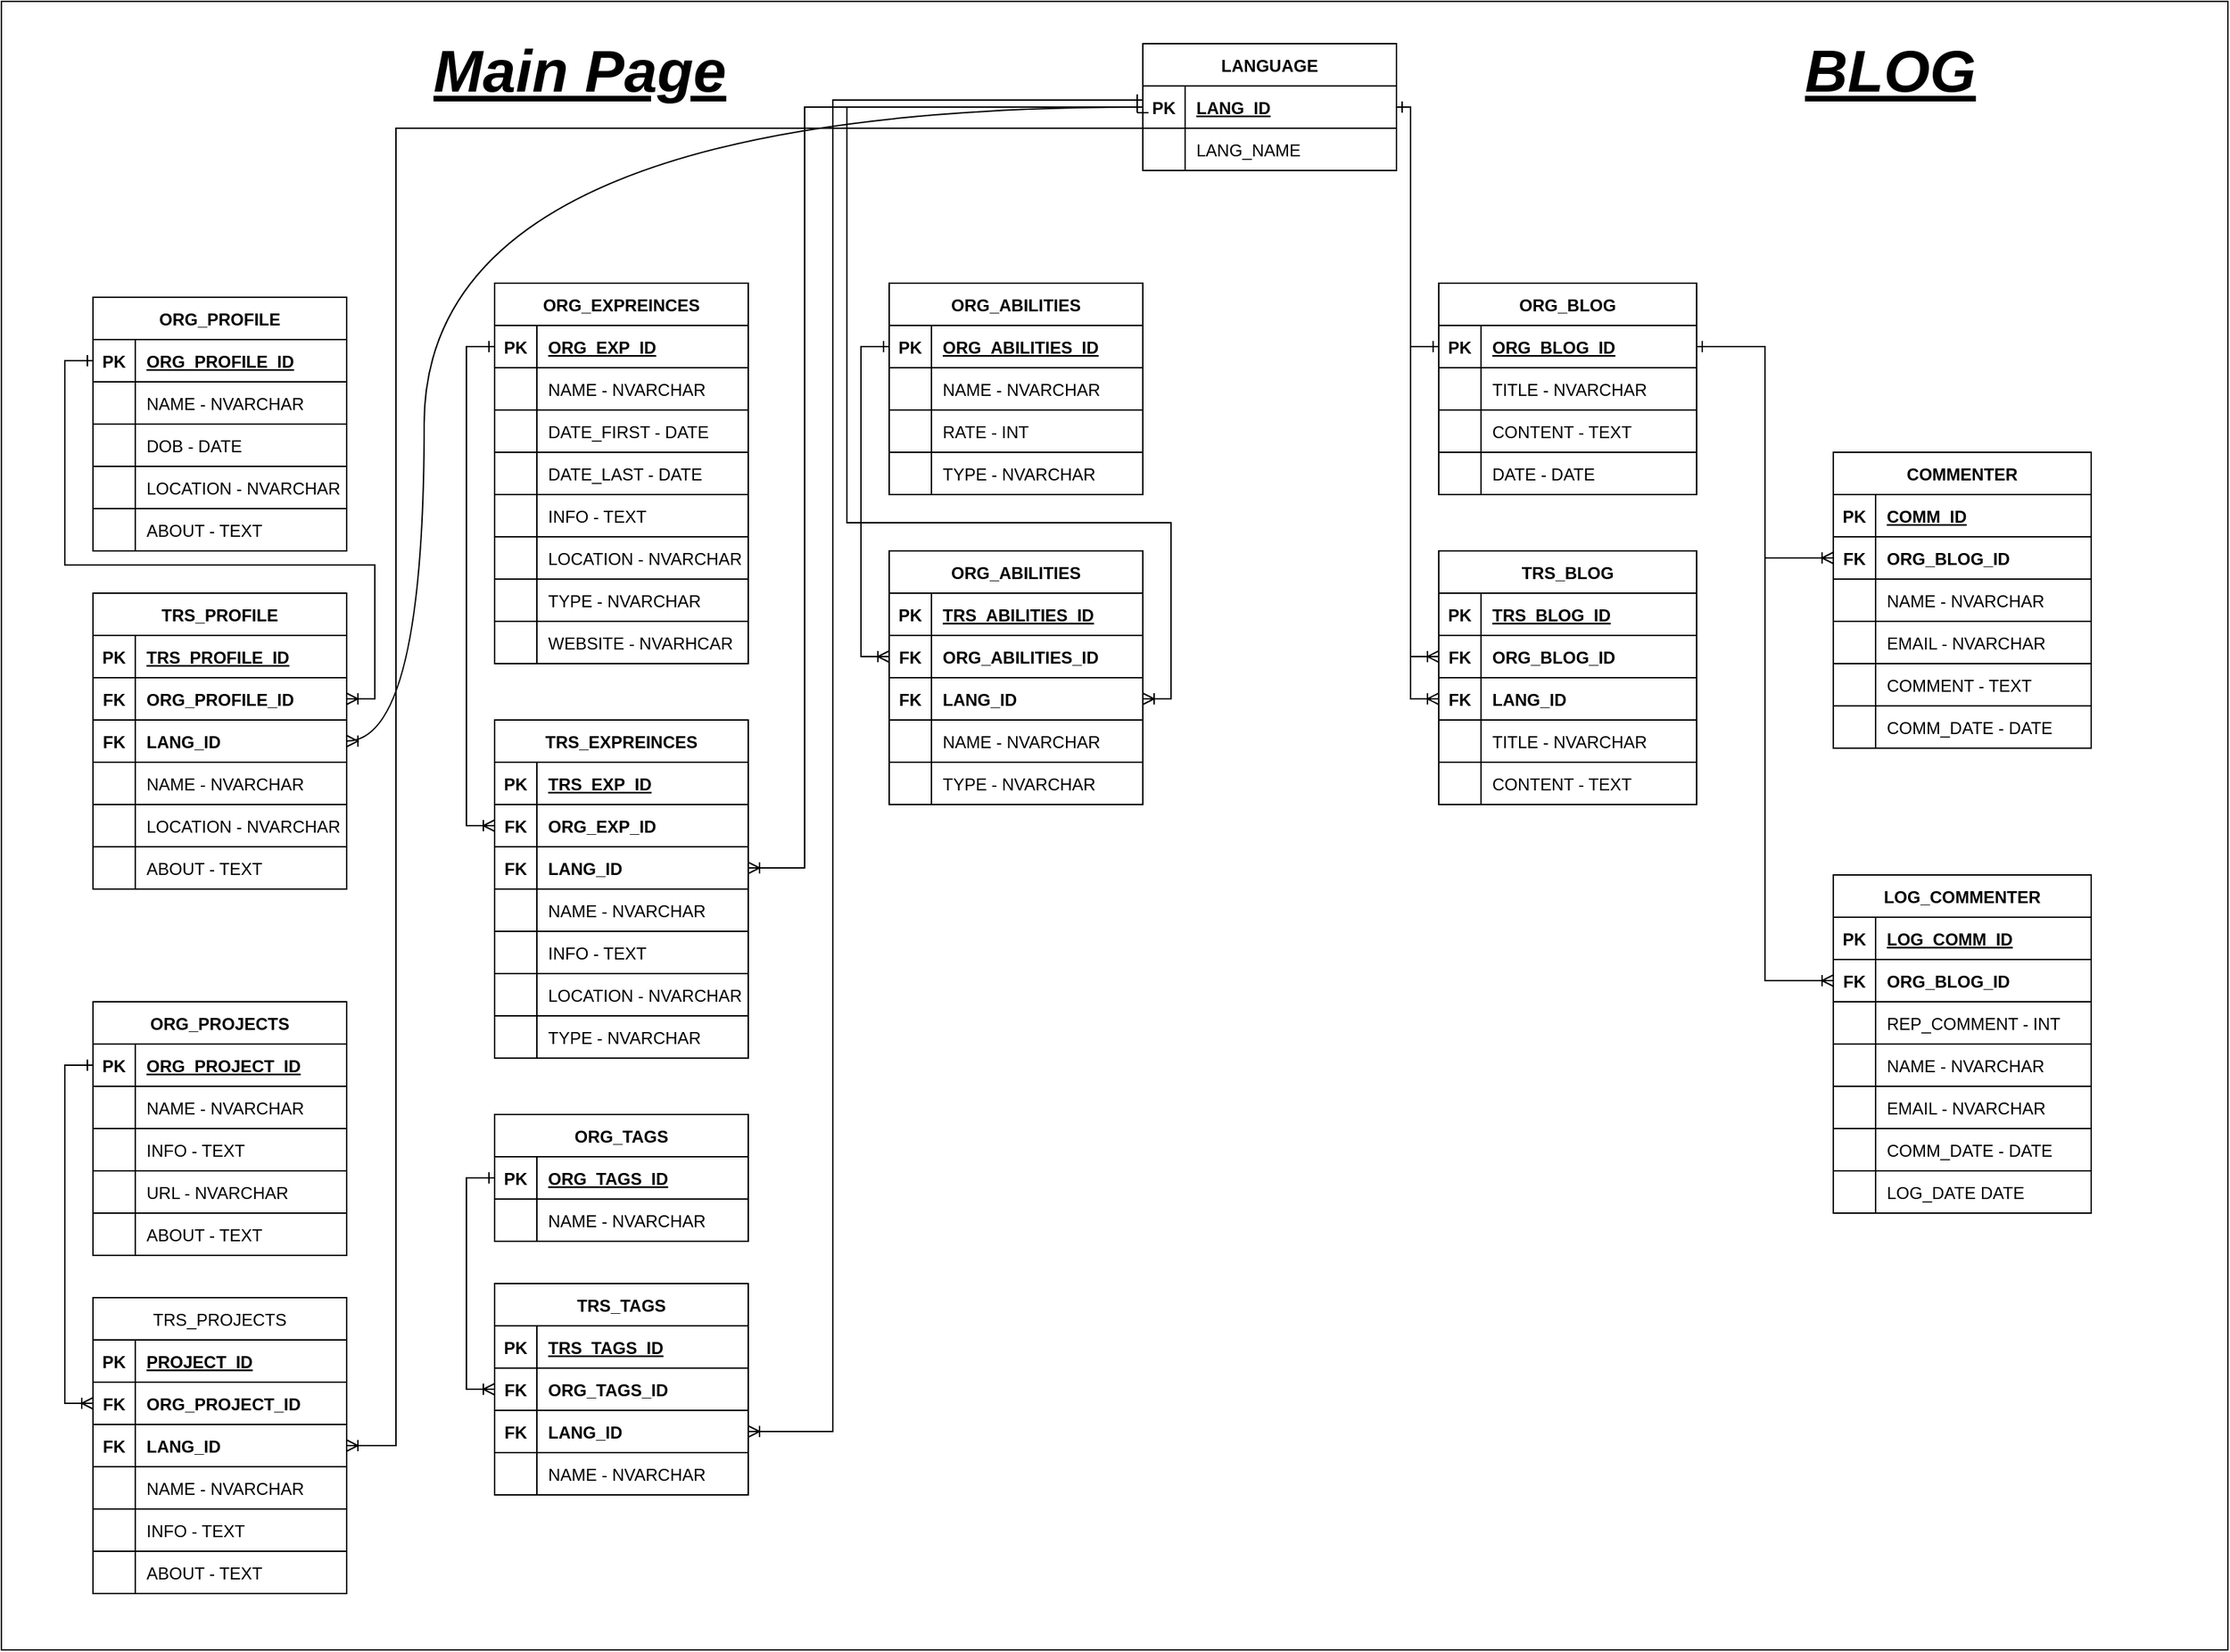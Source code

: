 <mxfile version="15.1.1" type="github">
  <diagram id="R2lEEEUBdFMjLlhIrx00" name="Page-1">
    <mxGraphModel dx="1902" dy="462" grid="1" gridSize="10" guides="1" tooltips="1" connect="1" arrows="1" fold="1" page="1" pageScale="1" pageWidth="850" pageHeight="1100" math="0" shadow="0" extFonts="Permanent Marker^https://fonts.googleapis.com/css?family=Permanent+Marker">
      <root>
        <mxCell id="0" />
        <mxCell id="1" parent="0" />
        <mxCell id="H7VVB1WFf-RO7HYrWMsI-152" value="" style="rounded=0;whiteSpace=wrap;html=1;" parent="1" vertex="1">
          <mxGeometry x="-30" y="10" width="1580" height="1170" as="geometry" />
        </mxCell>
        <mxCell id="ufYMYRmRnnJekxyFTIQx-10" value="Main Page" style="text;html=1;resizable=0;autosize=1;align=center;verticalAlign=middle;points=[];fillColor=none;strokeColor=none;rounded=0;fontSize=42;fontStyle=7" parent="1" vertex="1">
          <mxGeometry x="270" y="30" width="220" height="60" as="geometry" />
        </mxCell>
        <mxCell id="ufYMYRmRnnJekxyFTIQx-11" value="ORG_PROFILE" style="shape=table;startSize=30;container=1;collapsible=1;childLayout=tableLayout;fixedRows=1;rowLines=1;fontStyle=1;align=center;resizeLast=1;fontSize=12;resizeHeight=1;resizeWidth=1;" parent="1" vertex="1">
          <mxGeometry x="35" y="220" width="180" height="180" as="geometry">
            <mxRectangle x="90" y="120" width="90" height="30" as="alternateBounds" />
          </mxGeometry>
        </mxCell>
        <mxCell id="ufYMYRmRnnJekxyFTIQx-12" value="" style="shape=partialRectangle;collapsible=0;dropTarget=0;pointerEvents=0;fillColor=none;top=0;left=0;bottom=1;right=0;points=[[0,0.5],[1,0.5]];portConstraint=eastwest;" parent="ufYMYRmRnnJekxyFTIQx-11" vertex="1">
          <mxGeometry y="30" width="180" height="30" as="geometry" />
        </mxCell>
        <mxCell id="ufYMYRmRnnJekxyFTIQx-13" value="PK" style="shape=partialRectangle;connectable=0;fillColor=none;top=0;left=0;bottom=0;right=0;fontStyle=1;overflow=hidden;" parent="ufYMYRmRnnJekxyFTIQx-12" vertex="1">
          <mxGeometry width="30" height="30" as="geometry" />
        </mxCell>
        <mxCell id="ufYMYRmRnnJekxyFTIQx-14" value="ORG_PROFILE_ID" style="shape=partialRectangle;connectable=0;fillColor=none;top=0;left=0;bottom=0;right=0;align=left;spacingLeft=6;fontStyle=5;overflow=hidden;" parent="ufYMYRmRnnJekxyFTIQx-12" vertex="1">
          <mxGeometry x="30" width="150" height="30" as="geometry" />
        </mxCell>
        <mxCell id="ufYMYRmRnnJekxyFTIQx-15" value="" style="shape=partialRectangle;collapsible=0;dropTarget=0;pointerEvents=0;fillColor=none;top=0;left=0;bottom=0;right=0;points=[[0,0.5],[1,0.5]];portConstraint=eastwest;fontStyle=1" parent="ufYMYRmRnnJekxyFTIQx-11" vertex="1">
          <mxGeometry y="60" width="180" height="30" as="geometry" />
        </mxCell>
        <mxCell id="ufYMYRmRnnJekxyFTIQx-16" value="" style="shape=partialRectangle;connectable=0;fillColor=none;top=0;left=0;bottom=0;right=0;editable=1;overflow=hidden;fontStyle=1" parent="ufYMYRmRnnJekxyFTIQx-15" vertex="1">
          <mxGeometry width="30" height="30" as="geometry" />
        </mxCell>
        <mxCell id="ufYMYRmRnnJekxyFTIQx-17" value="NAME - NVARCHAR" style="shape=partialRectangle;connectable=0;fillColor=none;top=0;left=0;bottom=0;right=0;align=left;spacingLeft=6;overflow=hidden;fontStyle=0" parent="ufYMYRmRnnJekxyFTIQx-15" vertex="1">
          <mxGeometry x="30" width="150" height="30" as="geometry" />
        </mxCell>
        <mxCell id="ufYMYRmRnnJekxyFTIQx-18" value="" style="shape=partialRectangle;collapsible=0;dropTarget=0;pointerEvents=0;fillColor=none;top=0;left=0;bottom=0;right=0;points=[[0,0.5],[1,0.5]];portConstraint=eastwest;" parent="ufYMYRmRnnJekxyFTIQx-11" vertex="1">
          <mxGeometry y="90" width="180" height="30" as="geometry" />
        </mxCell>
        <mxCell id="ufYMYRmRnnJekxyFTIQx-19" value="" style="shape=partialRectangle;connectable=0;fillColor=none;top=0;left=0;bottom=0;right=0;editable=1;overflow=hidden;" parent="ufYMYRmRnnJekxyFTIQx-18" vertex="1">
          <mxGeometry width="30" height="30" as="geometry" />
        </mxCell>
        <mxCell id="ufYMYRmRnnJekxyFTIQx-20" value="DOB - DATE" style="shape=partialRectangle;connectable=0;fillColor=none;top=0;left=0;bottom=0;right=0;align=left;spacingLeft=6;overflow=hidden;" parent="ufYMYRmRnnJekxyFTIQx-18" vertex="1">
          <mxGeometry x="30" width="150" height="30" as="geometry" />
        </mxCell>
        <mxCell id="ufYMYRmRnnJekxyFTIQx-21" value="" style="shape=partialRectangle;collapsible=0;dropTarget=0;pointerEvents=0;fillColor=none;top=0;left=0;bottom=0;right=0;points=[[0,0.5],[1,0.5]];portConstraint=eastwest;" parent="ufYMYRmRnnJekxyFTIQx-11" vertex="1">
          <mxGeometry y="120" width="180" height="30" as="geometry" />
        </mxCell>
        <mxCell id="ufYMYRmRnnJekxyFTIQx-22" value="" style="shape=partialRectangle;connectable=0;fillColor=none;top=0;left=0;bottom=0;right=0;editable=1;overflow=hidden;" parent="ufYMYRmRnnJekxyFTIQx-21" vertex="1">
          <mxGeometry width="30" height="30" as="geometry" />
        </mxCell>
        <mxCell id="ufYMYRmRnnJekxyFTIQx-23" value="LOCATION - NVARCHAR" style="shape=partialRectangle;connectable=0;fillColor=none;top=0;left=0;bottom=0;right=0;align=left;spacingLeft=6;overflow=hidden;" parent="ufYMYRmRnnJekxyFTIQx-21" vertex="1">
          <mxGeometry x="30" width="150" height="30" as="geometry" />
        </mxCell>
        <mxCell id="ufYMYRmRnnJekxyFTIQx-27" value="" style="shape=partialRectangle;collapsible=0;dropTarget=0;pointerEvents=0;fillColor=none;top=0;left=0;bottom=0;right=0;points=[[0,0.5],[1,0.5]];portConstraint=eastwest;fontSize=12;" parent="ufYMYRmRnnJekxyFTIQx-11" vertex="1">
          <mxGeometry y="150" width="180" height="30" as="geometry" />
        </mxCell>
        <mxCell id="ufYMYRmRnnJekxyFTIQx-28" value="" style="shape=partialRectangle;connectable=0;fillColor=none;top=0;left=0;bottom=0;right=0;editable=1;overflow=hidden;" parent="ufYMYRmRnnJekxyFTIQx-27" vertex="1">
          <mxGeometry width="30" height="30" as="geometry" />
        </mxCell>
        <mxCell id="ufYMYRmRnnJekxyFTIQx-29" value="ABOUT - TEXT" style="shape=partialRectangle;connectable=0;fillColor=none;top=0;left=0;bottom=0;right=0;align=left;spacingLeft=6;overflow=hidden;" parent="ufYMYRmRnnJekxyFTIQx-27" vertex="1">
          <mxGeometry x="30" width="150" height="30" as="geometry" />
        </mxCell>
        <mxCell id="ufYMYRmRnnJekxyFTIQx-31" value="ORG_EXPREINCES" style="shape=table;startSize=30;container=1;collapsible=1;childLayout=tableLayout;fixedRows=1;rowLines=1;fontStyle=1;align=center;resizeLast=1;fontSize=12;resizeHeight=1;resizeWidth=1;" parent="1" vertex="1">
          <mxGeometry x="320" y="210" width="180" height="270" as="geometry">
            <mxRectangle x="90" y="120" width="90" height="30" as="alternateBounds" />
          </mxGeometry>
        </mxCell>
        <mxCell id="ufYMYRmRnnJekxyFTIQx-32" value="" style="shape=partialRectangle;collapsible=0;dropTarget=0;pointerEvents=0;fillColor=none;top=0;left=0;bottom=1;right=0;points=[[0,0.5],[1,0.5]];portConstraint=eastwest;" parent="ufYMYRmRnnJekxyFTIQx-31" vertex="1">
          <mxGeometry y="30" width="180" height="30" as="geometry" />
        </mxCell>
        <mxCell id="ufYMYRmRnnJekxyFTIQx-33" value="PK" style="shape=partialRectangle;connectable=0;fillColor=none;top=0;left=0;bottom=0;right=0;fontStyle=1;overflow=hidden;" parent="ufYMYRmRnnJekxyFTIQx-32" vertex="1">
          <mxGeometry width="30" height="30" as="geometry" />
        </mxCell>
        <mxCell id="ufYMYRmRnnJekxyFTIQx-34" value="ORG_EXP_ID" style="shape=partialRectangle;connectable=0;fillColor=none;top=0;left=0;bottom=0;right=0;align=left;spacingLeft=6;fontStyle=5;overflow=hidden;" parent="ufYMYRmRnnJekxyFTIQx-32" vertex="1">
          <mxGeometry x="30" width="150" height="30" as="geometry" />
        </mxCell>
        <mxCell id="ufYMYRmRnnJekxyFTIQx-35" value="" style="shape=partialRectangle;collapsible=0;dropTarget=0;pointerEvents=0;fillColor=none;top=0;left=0;bottom=0;right=0;points=[[0,0.5],[1,0.5]];portConstraint=eastwest;fontStyle=1" parent="ufYMYRmRnnJekxyFTIQx-31" vertex="1">
          <mxGeometry y="60" width="180" height="30" as="geometry" />
        </mxCell>
        <mxCell id="ufYMYRmRnnJekxyFTIQx-36" value="" style="shape=partialRectangle;connectable=0;fillColor=none;top=0;left=0;bottom=0;right=0;editable=1;overflow=hidden;" parent="ufYMYRmRnnJekxyFTIQx-35" vertex="1">
          <mxGeometry width="30" height="30" as="geometry" />
        </mxCell>
        <mxCell id="ufYMYRmRnnJekxyFTIQx-37" value="NAME - NVARCHAR" style="shape=partialRectangle;connectable=0;fillColor=none;top=0;left=0;bottom=0;right=0;align=left;spacingLeft=6;overflow=hidden;fontStyle=0" parent="ufYMYRmRnnJekxyFTIQx-35" vertex="1">
          <mxGeometry x="30" width="150" height="30" as="geometry" />
        </mxCell>
        <mxCell id="ufYMYRmRnnJekxyFTIQx-38" value="" style="shape=partialRectangle;collapsible=0;dropTarget=0;pointerEvents=0;fillColor=none;top=0;left=0;bottom=0;right=0;points=[[0,0.5],[1,0.5]];portConstraint=eastwest;" parent="ufYMYRmRnnJekxyFTIQx-31" vertex="1">
          <mxGeometry y="90" width="180" height="30" as="geometry" />
        </mxCell>
        <mxCell id="ufYMYRmRnnJekxyFTIQx-39" value="" style="shape=partialRectangle;connectable=0;fillColor=none;top=0;left=0;bottom=0;right=0;editable=1;overflow=hidden;" parent="ufYMYRmRnnJekxyFTIQx-38" vertex="1">
          <mxGeometry width="30" height="30" as="geometry" />
        </mxCell>
        <mxCell id="ufYMYRmRnnJekxyFTIQx-40" value="DATE_FIRST - DATE" style="shape=partialRectangle;connectable=0;fillColor=none;top=0;left=0;bottom=0;right=0;align=left;spacingLeft=6;overflow=hidden;" parent="ufYMYRmRnnJekxyFTIQx-38" vertex="1">
          <mxGeometry x="30" width="150" height="30" as="geometry" />
        </mxCell>
        <mxCell id="ufYMYRmRnnJekxyFTIQx-41" value="" style="shape=partialRectangle;collapsible=0;dropTarget=0;pointerEvents=0;fillColor=none;top=0;left=0;bottom=0;right=0;points=[[0,0.5],[1,0.5]];portConstraint=eastwest;" parent="ufYMYRmRnnJekxyFTIQx-31" vertex="1">
          <mxGeometry y="120" width="180" height="30" as="geometry" />
        </mxCell>
        <mxCell id="ufYMYRmRnnJekxyFTIQx-42" value="" style="shape=partialRectangle;connectable=0;fillColor=none;top=0;left=0;bottom=0;right=0;editable=1;overflow=hidden;" parent="ufYMYRmRnnJekxyFTIQx-41" vertex="1">
          <mxGeometry width="30" height="30" as="geometry" />
        </mxCell>
        <mxCell id="ufYMYRmRnnJekxyFTIQx-43" value="DATE_LAST - DATE" style="shape=partialRectangle;connectable=0;fillColor=none;top=0;left=0;bottom=0;right=0;align=left;spacingLeft=6;overflow=hidden;" parent="ufYMYRmRnnJekxyFTIQx-41" vertex="1">
          <mxGeometry x="30" width="150" height="30" as="geometry" />
        </mxCell>
        <mxCell id="ufYMYRmRnnJekxyFTIQx-47" value="" style="shape=partialRectangle;collapsible=0;dropTarget=0;pointerEvents=0;fillColor=none;top=0;left=0;bottom=0;right=0;points=[[0,0.5],[1,0.5]];portConstraint=eastwest;fontSize=12;" parent="ufYMYRmRnnJekxyFTIQx-31" vertex="1">
          <mxGeometry y="150" width="180" height="30" as="geometry" />
        </mxCell>
        <mxCell id="ufYMYRmRnnJekxyFTIQx-48" value="" style="shape=partialRectangle;connectable=0;fillColor=none;top=0;left=0;bottom=0;right=0;editable=1;overflow=hidden;" parent="ufYMYRmRnnJekxyFTIQx-47" vertex="1">
          <mxGeometry width="30" height="30" as="geometry" />
        </mxCell>
        <mxCell id="ufYMYRmRnnJekxyFTIQx-49" value="INFO - TEXT" style="shape=partialRectangle;connectable=0;fillColor=none;top=0;left=0;bottom=0;right=0;align=left;spacingLeft=6;overflow=hidden;" parent="ufYMYRmRnnJekxyFTIQx-47" vertex="1">
          <mxGeometry x="30" width="150" height="30" as="geometry" />
        </mxCell>
        <mxCell id="ufYMYRmRnnJekxyFTIQx-44" value="" style="shape=partialRectangle;collapsible=0;dropTarget=0;pointerEvents=0;fillColor=none;top=0;left=0;bottom=0;right=0;points=[[0,0.5],[1,0.5]];portConstraint=eastwest;fontSize=12;" parent="ufYMYRmRnnJekxyFTIQx-31" vertex="1">
          <mxGeometry y="180" width="180" height="30" as="geometry" />
        </mxCell>
        <mxCell id="ufYMYRmRnnJekxyFTIQx-45" value="" style="shape=partialRectangle;connectable=0;fillColor=none;top=0;left=0;bottom=0;right=0;editable=1;overflow=hidden;" parent="ufYMYRmRnnJekxyFTIQx-44" vertex="1">
          <mxGeometry width="30" height="30" as="geometry" />
        </mxCell>
        <mxCell id="ufYMYRmRnnJekxyFTIQx-46" value="LOCATION - NVARCHAR" style="shape=partialRectangle;connectable=0;fillColor=none;top=0;left=0;bottom=0;right=0;align=left;spacingLeft=6;overflow=hidden;" parent="ufYMYRmRnnJekxyFTIQx-44" vertex="1">
          <mxGeometry x="30" width="150" height="30" as="geometry" />
        </mxCell>
        <mxCell id="ufYMYRmRnnJekxyFTIQx-50" value="" style="shape=partialRectangle;collapsible=0;dropTarget=0;pointerEvents=0;fillColor=none;top=0;left=0;bottom=0;right=0;points=[[0,0.5],[1,0.5]];portConstraint=eastwest;fontSize=12;" parent="ufYMYRmRnnJekxyFTIQx-31" vertex="1">
          <mxGeometry y="210" width="180" height="30" as="geometry" />
        </mxCell>
        <mxCell id="ufYMYRmRnnJekxyFTIQx-51" value="" style="shape=partialRectangle;connectable=0;fillColor=none;top=0;left=0;bottom=0;right=0;editable=1;overflow=hidden;" parent="ufYMYRmRnnJekxyFTIQx-50" vertex="1">
          <mxGeometry width="30" height="30" as="geometry" />
        </mxCell>
        <mxCell id="ufYMYRmRnnJekxyFTIQx-52" value="TYPE - NVARCHAR" style="shape=partialRectangle;connectable=0;fillColor=none;top=0;left=0;bottom=0;right=0;align=left;spacingLeft=6;overflow=hidden;" parent="ufYMYRmRnnJekxyFTIQx-50" vertex="1">
          <mxGeometry x="30" width="150" height="30" as="geometry" />
        </mxCell>
        <mxCell id="ufYMYRmRnnJekxyFTIQx-53" value="" style="shape=partialRectangle;collapsible=0;dropTarget=0;pointerEvents=0;fillColor=none;top=0;left=0;bottom=0;right=0;points=[[0,0.5],[1,0.5]];portConstraint=eastwest;fontSize=12;" parent="ufYMYRmRnnJekxyFTIQx-31" vertex="1">
          <mxGeometry y="240" width="180" height="30" as="geometry" />
        </mxCell>
        <mxCell id="ufYMYRmRnnJekxyFTIQx-54" value="" style="shape=partialRectangle;connectable=0;fillColor=none;top=0;left=0;bottom=0;right=0;editable=1;overflow=hidden;" parent="ufYMYRmRnnJekxyFTIQx-53" vertex="1">
          <mxGeometry width="30" height="30" as="geometry" />
        </mxCell>
        <mxCell id="ufYMYRmRnnJekxyFTIQx-55" value="WEBSITE - NVARHCAR" style="shape=partialRectangle;connectable=0;fillColor=none;top=0;left=0;bottom=0;right=0;align=left;spacingLeft=6;overflow=hidden;" parent="ufYMYRmRnnJekxyFTIQx-53" vertex="1">
          <mxGeometry x="30" width="150" height="30" as="geometry" />
        </mxCell>
        <mxCell id="ufYMYRmRnnJekxyFTIQx-56" value="ORG_ABILITIES" style="shape=table;startSize=30;container=1;collapsible=1;childLayout=tableLayout;fixedRows=1;rowLines=1;fontStyle=1;align=center;resizeLast=1;fontSize=12;resizeHeight=1;resizeWidth=1;" parent="1" vertex="1">
          <mxGeometry x="600" y="210" width="180" height="150" as="geometry">
            <mxRectangle x="90" y="120" width="90" height="30" as="alternateBounds" />
          </mxGeometry>
        </mxCell>
        <mxCell id="ufYMYRmRnnJekxyFTIQx-57" value="" style="shape=partialRectangle;collapsible=0;dropTarget=0;pointerEvents=0;fillColor=none;top=0;left=0;bottom=1;right=0;points=[[0,0.5],[1,0.5]];portConstraint=eastwest;" parent="ufYMYRmRnnJekxyFTIQx-56" vertex="1">
          <mxGeometry y="30" width="180" height="30" as="geometry" />
        </mxCell>
        <mxCell id="ufYMYRmRnnJekxyFTIQx-58" value="PK" style="shape=partialRectangle;connectable=0;fillColor=none;top=0;left=0;bottom=0;right=0;fontStyle=1;overflow=hidden;" parent="ufYMYRmRnnJekxyFTIQx-57" vertex="1">
          <mxGeometry width="30" height="30" as="geometry" />
        </mxCell>
        <mxCell id="ufYMYRmRnnJekxyFTIQx-59" value="ORG_ABILITIES_ID" style="shape=partialRectangle;connectable=0;fillColor=none;top=0;left=0;bottom=0;right=0;align=left;spacingLeft=6;fontStyle=5;overflow=hidden;" parent="ufYMYRmRnnJekxyFTIQx-57" vertex="1">
          <mxGeometry x="30" width="150" height="30" as="geometry" />
        </mxCell>
        <mxCell id="ufYMYRmRnnJekxyFTIQx-60" value="" style="shape=partialRectangle;collapsible=0;dropTarget=0;pointerEvents=0;fillColor=none;top=0;left=0;bottom=0;right=0;points=[[0,0.5],[1,0.5]];portConstraint=eastwest;fontStyle=1" parent="ufYMYRmRnnJekxyFTIQx-56" vertex="1">
          <mxGeometry y="60" width="180" height="30" as="geometry" />
        </mxCell>
        <mxCell id="ufYMYRmRnnJekxyFTIQx-61" value="" style="shape=partialRectangle;connectable=0;fillColor=none;top=0;left=0;bottom=0;right=0;editable=1;overflow=hidden;" parent="ufYMYRmRnnJekxyFTIQx-60" vertex="1">
          <mxGeometry width="30" height="30" as="geometry" />
        </mxCell>
        <mxCell id="ufYMYRmRnnJekxyFTIQx-62" value="NAME - NVARCHAR" style="shape=partialRectangle;connectable=0;fillColor=none;top=0;left=0;bottom=0;right=0;align=left;spacingLeft=6;overflow=hidden;fontStyle=0" parent="ufYMYRmRnnJekxyFTIQx-60" vertex="1">
          <mxGeometry x="30" width="150" height="30" as="geometry" />
        </mxCell>
        <mxCell id="ufYMYRmRnnJekxyFTIQx-63" value="" style="shape=partialRectangle;collapsible=0;dropTarget=0;pointerEvents=0;fillColor=none;top=0;left=0;bottom=0;right=0;points=[[0,0.5],[1,0.5]];portConstraint=eastwest;" parent="ufYMYRmRnnJekxyFTIQx-56" vertex="1">
          <mxGeometry y="90" width="180" height="30" as="geometry" />
        </mxCell>
        <mxCell id="ufYMYRmRnnJekxyFTIQx-64" value="" style="shape=partialRectangle;connectable=0;fillColor=none;top=0;left=0;bottom=0;right=0;editable=1;overflow=hidden;" parent="ufYMYRmRnnJekxyFTIQx-63" vertex="1">
          <mxGeometry width="30" height="30" as="geometry" />
        </mxCell>
        <mxCell id="ufYMYRmRnnJekxyFTIQx-65" value="RATE - INT" style="shape=partialRectangle;connectable=0;fillColor=none;top=0;left=0;bottom=0;right=0;align=left;spacingLeft=6;overflow=hidden;" parent="ufYMYRmRnnJekxyFTIQx-63" vertex="1">
          <mxGeometry x="30" width="150" height="30" as="geometry" />
        </mxCell>
        <mxCell id="ufYMYRmRnnJekxyFTIQx-81" value="" style="shape=partialRectangle;collapsible=0;dropTarget=0;pointerEvents=0;fillColor=none;top=0;left=0;bottom=0;right=0;points=[[0,0.5],[1,0.5]];portConstraint=eastwest;fontSize=12;" parent="ufYMYRmRnnJekxyFTIQx-56" vertex="1">
          <mxGeometry y="120" width="180" height="30" as="geometry" />
        </mxCell>
        <mxCell id="ufYMYRmRnnJekxyFTIQx-82" value="" style="shape=partialRectangle;connectable=0;fillColor=none;top=0;left=0;bottom=0;right=0;editable=1;overflow=hidden;" parent="ufYMYRmRnnJekxyFTIQx-81" vertex="1">
          <mxGeometry width="30" height="30" as="geometry" />
        </mxCell>
        <mxCell id="ufYMYRmRnnJekxyFTIQx-83" value="TYPE - NVARCHAR" style="shape=partialRectangle;connectable=0;fillColor=none;top=0;left=0;bottom=0;right=0;align=left;spacingLeft=6;overflow=hidden;" parent="ufYMYRmRnnJekxyFTIQx-81" vertex="1">
          <mxGeometry x="30" width="150" height="30" as="geometry" />
        </mxCell>
        <mxCell id="ufYMYRmRnnJekxyFTIQx-86" value="ORG_PROJECTS" style="shape=table;startSize=30;container=1;collapsible=1;childLayout=tableLayout;fixedRows=1;rowLines=1;fontStyle=1;align=center;resizeLast=1;fontSize=12;resizeHeight=1;resizeWidth=1;" parent="1" vertex="1">
          <mxGeometry x="35" y="720" width="180" height="180" as="geometry">
            <mxRectangle x="90" y="120" width="90" height="30" as="alternateBounds" />
          </mxGeometry>
        </mxCell>
        <mxCell id="ufYMYRmRnnJekxyFTIQx-87" value="" style="shape=partialRectangle;collapsible=0;dropTarget=0;pointerEvents=0;fillColor=none;top=0;left=0;bottom=1;right=0;points=[[0,0.5],[1,0.5]];portConstraint=eastwest;" parent="ufYMYRmRnnJekxyFTIQx-86" vertex="1">
          <mxGeometry y="30" width="180" height="30" as="geometry" />
        </mxCell>
        <mxCell id="ufYMYRmRnnJekxyFTIQx-88" value="PK" style="shape=partialRectangle;connectable=0;fillColor=none;top=0;left=0;bottom=0;right=0;fontStyle=1;overflow=hidden;" parent="ufYMYRmRnnJekxyFTIQx-87" vertex="1">
          <mxGeometry width="30" height="30" as="geometry" />
        </mxCell>
        <mxCell id="ufYMYRmRnnJekxyFTIQx-89" value="ORG_PROJECT_ID" style="shape=partialRectangle;connectable=0;fillColor=none;top=0;left=0;bottom=0;right=0;align=left;spacingLeft=6;fontStyle=5;overflow=hidden;" parent="ufYMYRmRnnJekxyFTIQx-87" vertex="1">
          <mxGeometry x="30" width="150" height="30" as="geometry" />
        </mxCell>
        <mxCell id="ufYMYRmRnnJekxyFTIQx-90" value="" style="shape=partialRectangle;collapsible=0;dropTarget=0;pointerEvents=0;fillColor=none;top=0;left=0;bottom=0;right=0;points=[[0,0.5],[1,0.5]];portConstraint=eastwest;fontStyle=1" parent="ufYMYRmRnnJekxyFTIQx-86" vertex="1">
          <mxGeometry y="60" width="180" height="30" as="geometry" />
        </mxCell>
        <mxCell id="ufYMYRmRnnJekxyFTIQx-91" value="" style="shape=partialRectangle;connectable=0;fillColor=none;top=0;left=0;bottom=0;right=0;editable=1;overflow=hidden;" parent="ufYMYRmRnnJekxyFTIQx-90" vertex="1">
          <mxGeometry width="30" height="30" as="geometry" />
        </mxCell>
        <mxCell id="ufYMYRmRnnJekxyFTIQx-92" value="NAME - NVARCHAR" style="shape=partialRectangle;connectable=0;fillColor=none;top=0;left=0;bottom=0;right=0;align=left;spacingLeft=6;overflow=hidden;fontStyle=0" parent="ufYMYRmRnnJekxyFTIQx-90" vertex="1">
          <mxGeometry x="30" width="150" height="30" as="geometry" />
        </mxCell>
        <mxCell id="ufYMYRmRnnJekxyFTIQx-93" value="" style="shape=partialRectangle;collapsible=0;dropTarget=0;pointerEvents=0;fillColor=none;top=0;left=0;bottom=0;right=0;points=[[0,0.5],[1,0.5]];portConstraint=eastwest;" parent="ufYMYRmRnnJekxyFTIQx-86" vertex="1">
          <mxGeometry y="90" width="180" height="30" as="geometry" />
        </mxCell>
        <mxCell id="ufYMYRmRnnJekxyFTIQx-94" value="" style="shape=partialRectangle;connectable=0;fillColor=none;top=0;left=0;bottom=0;right=0;editable=1;overflow=hidden;" parent="ufYMYRmRnnJekxyFTIQx-93" vertex="1">
          <mxGeometry width="30" height="30" as="geometry" />
        </mxCell>
        <mxCell id="ufYMYRmRnnJekxyFTIQx-95" value="INFO - TEXT" style="shape=partialRectangle;connectable=0;fillColor=none;top=0;left=0;bottom=0;right=0;align=left;spacingLeft=6;overflow=hidden;" parent="ufYMYRmRnnJekxyFTIQx-93" vertex="1">
          <mxGeometry x="30" width="150" height="30" as="geometry" />
        </mxCell>
        <mxCell id="ufYMYRmRnnJekxyFTIQx-96" value="" style="shape=partialRectangle;collapsible=0;dropTarget=0;pointerEvents=0;fillColor=none;top=0;left=0;bottom=0;right=0;points=[[0,0.5],[1,0.5]];portConstraint=eastwest;" parent="ufYMYRmRnnJekxyFTIQx-86" vertex="1">
          <mxGeometry y="120" width="180" height="30" as="geometry" />
        </mxCell>
        <mxCell id="ufYMYRmRnnJekxyFTIQx-97" value="" style="shape=partialRectangle;connectable=0;fillColor=none;top=0;left=0;bottom=0;right=0;editable=1;overflow=hidden;" parent="ufYMYRmRnnJekxyFTIQx-96" vertex="1">
          <mxGeometry width="30" height="30" as="geometry" />
        </mxCell>
        <mxCell id="ufYMYRmRnnJekxyFTIQx-98" value="URL - NVARCHAR" style="shape=partialRectangle;connectable=0;fillColor=none;top=0;left=0;bottom=0;right=0;align=left;spacingLeft=6;overflow=hidden;" parent="ufYMYRmRnnJekxyFTIQx-96" vertex="1">
          <mxGeometry x="30" width="150" height="30" as="geometry" />
        </mxCell>
        <mxCell id="ufYMYRmRnnJekxyFTIQx-99" value="" style="shape=partialRectangle;collapsible=0;dropTarget=0;pointerEvents=0;fillColor=none;top=0;left=0;bottom=0;right=0;points=[[0,0.5],[1,0.5]];portConstraint=eastwest;fontSize=12;" parent="ufYMYRmRnnJekxyFTIQx-86" vertex="1">
          <mxGeometry y="150" width="180" height="30" as="geometry" />
        </mxCell>
        <mxCell id="ufYMYRmRnnJekxyFTIQx-100" value="" style="shape=partialRectangle;connectable=0;fillColor=none;top=0;left=0;bottom=0;right=0;editable=1;overflow=hidden;" parent="ufYMYRmRnnJekxyFTIQx-99" vertex="1">
          <mxGeometry width="30" height="30" as="geometry" />
        </mxCell>
        <mxCell id="ufYMYRmRnnJekxyFTIQx-101" value="ABOUT - TEXT" style="shape=partialRectangle;connectable=0;fillColor=none;top=0;left=0;bottom=0;right=0;align=left;spacingLeft=6;overflow=hidden;" parent="ufYMYRmRnnJekxyFTIQx-99" vertex="1">
          <mxGeometry x="30" width="150" height="30" as="geometry" />
        </mxCell>
        <mxCell id="ufYMYRmRnnJekxyFTIQx-102" value="ORG_TAGS" style="shape=table;startSize=30;container=1;collapsible=1;childLayout=tableLayout;fixedRows=1;rowLines=1;fontStyle=1;align=center;resizeLast=1;fontSize=12;resizeHeight=1;resizeWidth=1;" parent="1" vertex="1">
          <mxGeometry x="320" y="800" width="180" height="90" as="geometry">
            <mxRectangle x="90" y="120" width="90" height="30" as="alternateBounds" />
          </mxGeometry>
        </mxCell>
        <mxCell id="ufYMYRmRnnJekxyFTIQx-103" value="" style="shape=partialRectangle;collapsible=0;dropTarget=0;pointerEvents=0;fillColor=none;top=0;left=0;bottom=1;right=0;points=[[0,0.5],[1,0.5]];portConstraint=eastwest;" parent="ufYMYRmRnnJekxyFTIQx-102" vertex="1">
          <mxGeometry y="30" width="180" height="30" as="geometry" />
        </mxCell>
        <mxCell id="ufYMYRmRnnJekxyFTIQx-104" value="PK" style="shape=partialRectangle;connectable=0;fillColor=none;top=0;left=0;bottom=0;right=0;fontStyle=1;overflow=hidden;" parent="ufYMYRmRnnJekxyFTIQx-103" vertex="1">
          <mxGeometry width="30" height="30" as="geometry" />
        </mxCell>
        <mxCell id="ufYMYRmRnnJekxyFTIQx-105" value="ORG_TAGS_ID" style="shape=partialRectangle;connectable=0;fillColor=none;top=0;left=0;bottom=0;right=0;align=left;spacingLeft=6;fontStyle=5;overflow=hidden;" parent="ufYMYRmRnnJekxyFTIQx-103" vertex="1">
          <mxGeometry x="30" width="150" height="30" as="geometry" />
        </mxCell>
        <mxCell id="ufYMYRmRnnJekxyFTIQx-106" value="" style="shape=partialRectangle;collapsible=0;dropTarget=0;pointerEvents=0;fillColor=none;top=0;left=0;bottom=0;right=0;points=[[0,0.5],[1,0.5]];portConstraint=eastwest;fontStyle=1" parent="ufYMYRmRnnJekxyFTIQx-102" vertex="1">
          <mxGeometry y="60" width="180" height="30" as="geometry" />
        </mxCell>
        <mxCell id="ufYMYRmRnnJekxyFTIQx-107" value="" style="shape=partialRectangle;connectable=0;fillColor=none;top=0;left=0;bottom=0;right=0;editable=1;overflow=hidden;" parent="ufYMYRmRnnJekxyFTIQx-106" vertex="1">
          <mxGeometry width="30" height="30" as="geometry" />
        </mxCell>
        <mxCell id="ufYMYRmRnnJekxyFTIQx-108" value="NAME - NVARCHAR" style="shape=partialRectangle;connectable=0;fillColor=none;top=0;left=0;bottom=0;right=0;align=left;spacingLeft=6;overflow=hidden;fontStyle=0" parent="ufYMYRmRnnJekxyFTIQx-106" vertex="1">
          <mxGeometry x="30" width="150" height="30" as="geometry" />
        </mxCell>
        <mxCell id="ufYMYRmRnnJekxyFTIQx-120" value="BLOG" style="text;html=1;resizable=0;autosize=1;align=center;verticalAlign=middle;points=[];fillColor=none;strokeColor=none;rounded=0;fontSize=42;fontStyle=7" parent="1" vertex="1">
          <mxGeometry x="1240" y="30" width="140" height="60" as="geometry" />
        </mxCell>
        <mxCell id="ufYMYRmRnnJekxyFTIQx-121" value="TRS_BLOG" style="shape=table;startSize=30;container=1;collapsible=1;childLayout=tableLayout;fixedRows=1;rowLines=1;fontStyle=1;align=center;resizeLast=1;fontSize=12;resizeHeight=1;resizeWidth=1;" parent="1" vertex="1">
          <mxGeometry x="990" y="400" width="183" height="180" as="geometry">
            <mxRectangle x="90" y="120" width="90" height="30" as="alternateBounds" />
          </mxGeometry>
        </mxCell>
        <mxCell id="ufYMYRmRnnJekxyFTIQx-122" value="" style="shape=partialRectangle;collapsible=0;dropTarget=0;pointerEvents=0;fillColor=none;top=0;left=0;bottom=1;right=0;points=[[0,0.5],[1,0.5]];portConstraint=eastwest;" parent="ufYMYRmRnnJekxyFTIQx-121" vertex="1">
          <mxGeometry y="30" width="183" height="30" as="geometry" />
        </mxCell>
        <mxCell id="ufYMYRmRnnJekxyFTIQx-123" value="PK" style="shape=partialRectangle;connectable=0;fillColor=none;top=0;left=0;bottom=0;right=0;fontStyle=1;overflow=hidden;" parent="ufYMYRmRnnJekxyFTIQx-122" vertex="1">
          <mxGeometry width="30" height="30" as="geometry" />
        </mxCell>
        <mxCell id="ufYMYRmRnnJekxyFTIQx-124" value="TRS_BLOG_ID" style="shape=partialRectangle;connectable=0;fillColor=none;top=0;left=0;bottom=0;right=0;align=left;spacingLeft=6;fontStyle=5;overflow=hidden;" parent="ufYMYRmRnnJekxyFTIQx-122" vertex="1">
          <mxGeometry x="30" width="153" height="30" as="geometry" />
        </mxCell>
        <mxCell id="H7VVB1WFf-RO7HYrWMsI-141" value="" style="shape=partialRectangle;collapsible=0;dropTarget=0;pointerEvents=0;fillColor=none;top=0;left=0;bottom=0;right=0;points=[[0,0.5],[1,0.5]];portConstraint=eastwest;" parent="ufYMYRmRnnJekxyFTIQx-121" vertex="1">
          <mxGeometry y="60" width="183" height="30" as="geometry" />
        </mxCell>
        <mxCell id="H7VVB1WFf-RO7HYrWMsI-142" value="FK" style="shape=partialRectangle;connectable=0;fillColor=none;top=0;left=0;bottom=0;right=0;editable=1;overflow=hidden;fontStyle=1" parent="H7VVB1WFf-RO7HYrWMsI-141" vertex="1">
          <mxGeometry width="30" height="30" as="geometry" />
        </mxCell>
        <mxCell id="H7VVB1WFf-RO7HYrWMsI-143" value="ORG_BLOG_ID" style="shape=partialRectangle;connectable=0;fillColor=none;top=0;left=0;bottom=0;right=0;align=left;spacingLeft=6;overflow=hidden;fontStyle=1" parent="H7VVB1WFf-RO7HYrWMsI-141" vertex="1">
          <mxGeometry x="30" width="153" height="30" as="geometry" />
        </mxCell>
        <mxCell id="H7VVB1WFf-RO7HYrWMsI-144" value="" style="shape=partialRectangle;collapsible=0;dropTarget=0;pointerEvents=0;fillColor=none;top=0;left=0;bottom=0;right=0;points=[[0,0.5],[1,0.5]];portConstraint=eastwest;" parent="ufYMYRmRnnJekxyFTIQx-121" vertex="1">
          <mxGeometry y="90" width="183" height="30" as="geometry" />
        </mxCell>
        <mxCell id="H7VVB1WFf-RO7HYrWMsI-145" value="FK" style="shape=partialRectangle;connectable=0;fillColor=none;top=0;left=0;bottom=0;right=0;editable=1;overflow=hidden;fontStyle=1" parent="H7VVB1WFf-RO7HYrWMsI-144" vertex="1">
          <mxGeometry width="30" height="30" as="geometry" />
        </mxCell>
        <mxCell id="H7VVB1WFf-RO7HYrWMsI-146" value="LANG_ID" style="shape=partialRectangle;connectable=0;fillColor=none;top=0;left=0;bottom=0;right=0;align=left;spacingLeft=6;overflow=hidden;fontStyle=1" parent="H7VVB1WFf-RO7HYrWMsI-144" vertex="1">
          <mxGeometry x="30" width="153" height="30" as="geometry" />
        </mxCell>
        <mxCell id="ufYMYRmRnnJekxyFTIQx-125" value="" style="shape=partialRectangle;collapsible=0;dropTarget=0;pointerEvents=0;fillColor=none;top=0;left=0;bottom=0;right=0;points=[[0,0.5],[1,0.5]];portConstraint=eastwest;fontStyle=1" parent="ufYMYRmRnnJekxyFTIQx-121" vertex="1">
          <mxGeometry y="120" width="183" height="30" as="geometry" />
        </mxCell>
        <mxCell id="ufYMYRmRnnJekxyFTIQx-126" value="" style="shape=partialRectangle;connectable=0;fillColor=none;top=0;left=0;bottom=0;right=0;editable=1;overflow=hidden;" parent="ufYMYRmRnnJekxyFTIQx-125" vertex="1">
          <mxGeometry width="30" height="30" as="geometry" />
        </mxCell>
        <mxCell id="ufYMYRmRnnJekxyFTIQx-127" value="TITLE - NVARCHAR" style="shape=partialRectangle;connectable=0;fillColor=none;top=0;left=0;bottom=0;right=0;align=left;spacingLeft=6;overflow=hidden;fontStyle=0" parent="ufYMYRmRnnJekxyFTIQx-125" vertex="1">
          <mxGeometry x="30" width="153" height="30" as="geometry" />
        </mxCell>
        <mxCell id="ufYMYRmRnnJekxyFTIQx-128" value="" style="shape=partialRectangle;collapsible=0;dropTarget=0;pointerEvents=0;fillColor=none;top=0;left=0;bottom=0;right=0;points=[[0,0.5],[1,0.5]];portConstraint=eastwest;" parent="ufYMYRmRnnJekxyFTIQx-121" vertex="1">
          <mxGeometry y="150" width="183" height="30" as="geometry" />
        </mxCell>
        <mxCell id="ufYMYRmRnnJekxyFTIQx-129" value="" style="shape=partialRectangle;connectable=0;fillColor=none;top=0;left=0;bottom=0;right=0;editable=1;overflow=hidden;" parent="ufYMYRmRnnJekxyFTIQx-128" vertex="1">
          <mxGeometry width="30" height="30" as="geometry" />
        </mxCell>
        <mxCell id="ufYMYRmRnnJekxyFTIQx-130" value="CONTENT - TEXT" style="shape=partialRectangle;connectable=0;fillColor=none;top=0;left=0;bottom=0;right=0;align=left;spacingLeft=6;overflow=hidden;" parent="ufYMYRmRnnJekxyFTIQx-128" vertex="1">
          <mxGeometry x="30" width="153" height="30" as="geometry" />
        </mxCell>
        <mxCell id="ufYMYRmRnnJekxyFTIQx-137" value="COMMENTER" style="shape=table;startSize=30;container=1;collapsible=1;childLayout=tableLayout;fixedRows=1;rowLines=1;fontStyle=1;align=center;resizeLast=1;fontSize=12;resizeHeight=1;resizeWidth=1;" parent="1" vertex="1">
          <mxGeometry x="1270" y="330" width="183" height="210" as="geometry">
            <mxRectangle x="90" y="120" width="90" height="30" as="alternateBounds" />
          </mxGeometry>
        </mxCell>
        <mxCell id="ufYMYRmRnnJekxyFTIQx-138" value="" style="shape=partialRectangle;collapsible=0;dropTarget=0;pointerEvents=0;fillColor=none;top=0;left=0;bottom=1;right=0;points=[[0,0.5],[1,0.5]];portConstraint=eastwest;" parent="ufYMYRmRnnJekxyFTIQx-137" vertex="1">
          <mxGeometry y="30" width="183" height="30" as="geometry" />
        </mxCell>
        <mxCell id="ufYMYRmRnnJekxyFTIQx-139" value="PK" style="shape=partialRectangle;connectable=0;fillColor=none;top=0;left=0;bottom=0;right=0;fontStyle=1;overflow=hidden;" parent="ufYMYRmRnnJekxyFTIQx-138" vertex="1">
          <mxGeometry width="30" height="30" as="geometry" />
        </mxCell>
        <mxCell id="ufYMYRmRnnJekxyFTIQx-140" value="COMM_ID" style="shape=partialRectangle;connectable=0;fillColor=none;top=0;left=0;bottom=0;right=0;align=left;spacingLeft=6;fontStyle=5;overflow=hidden;" parent="ufYMYRmRnnJekxyFTIQx-138" vertex="1">
          <mxGeometry x="30" width="153" height="30" as="geometry" />
        </mxCell>
        <mxCell id="ufYMYRmRnnJekxyFTIQx-158" value="" style="shape=partialRectangle;collapsible=0;dropTarget=0;pointerEvents=0;fillColor=none;top=0;left=0;bottom=0;right=0;points=[[0,0.5],[1,0.5]];portConstraint=eastwest;fontSize=12;" parent="ufYMYRmRnnJekxyFTIQx-137" vertex="1">
          <mxGeometry y="60" width="183" height="30" as="geometry" />
        </mxCell>
        <mxCell id="ufYMYRmRnnJekxyFTIQx-159" value="FK" style="shape=partialRectangle;connectable=0;fillColor=none;top=0;left=0;bottom=0;right=0;editable=1;overflow=hidden;fontStyle=1" parent="ufYMYRmRnnJekxyFTIQx-158" vertex="1">
          <mxGeometry width="30" height="30" as="geometry" />
        </mxCell>
        <mxCell id="ufYMYRmRnnJekxyFTIQx-160" value="ORG_BLOG_ID" style="shape=partialRectangle;connectable=0;fillColor=none;top=0;left=0;bottom=0;right=0;align=left;spacingLeft=6;overflow=hidden;fontStyle=1" parent="ufYMYRmRnnJekxyFTIQx-158" vertex="1">
          <mxGeometry x="30" width="153" height="30" as="geometry" />
        </mxCell>
        <mxCell id="ufYMYRmRnnJekxyFTIQx-141" value="" style="shape=partialRectangle;collapsible=0;dropTarget=0;pointerEvents=0;fillColor=none;top=0;left=0;bottom=0;right=0;points=[[0,0.5],[1,0.5]];portConstraint=eastwest;fontStyle=1" parent="ufYMYRmRnnJekxyFTIQx-137" vertex="1">
          <mxGeometry y="90" width="183" height="30" as="geometry" />
        </mxCell>
        <mxCell id="ufYMYRmRnnJekxyFTIQx-142" value="" style="shape=partialRectangle;connectable=0;fillColor=none;top=0;left=0;bottom=0;right=0;editable=1;overflow=hidden;" parent="ufYMYRmRnnJekxyFTIQx-141" vertex="1">
          <mxGeometry width="30" height="30" as="geometry" />
        </mxCell>
        <mxCell id="ufYMYRmRnnJekxyFTIQx-143" value="NAME - NVARCHAR" style="shape=partialRectangle;connectable=0;fillColor=none;top=0;left=0;bottom=0;right=0;align=left;spacingLeft=6;overflow=hidden;fontStyle=0" parent="ufYMYRmRnnJekxyFTIQx-141" vertex="1">
          <mxGeometry x="30" width="153" height="30" as="geometry" />
        </mxCell>
        <mxCell id="ufYMYRmRnnJekxyFTIQx-152" value="" style="shape=partialRectangle;collapsible=0;dropTarget=0;pointerEvents=0;fillColor=none;top=0;left=0;bottom=0;right=0;points=[[0,0.5],[1,0.5]];portConstraint=eastwest;fontSize=12;" parent="ufYMYRmRnnJekxyFTIQx-137" vertex="1">
          <mxGeometry y="120" width="183" height="30" as="geometry" />
        </mxCell>
        <mxCell id="ufYMYRmRnnJekxyFTIQx-153" value="" style="shape=partialRectangle;connectable=0;fillColor=none;top=0;left=0;bottom=0;right=0;editable=1;overflow=hidden;" parent="ufYMYRmRnnJekxyFTIQx-152" vertex="1">
          <mxGeometry width="30" height="30" as="geometry" />
        </mxCell>
        <mxCell id="ufYMYRmRnnJekxyFTIQx-154" value="EMAIL - NVARCHAR" style="shape=partialRectangle;connectable=0;fillColor=none;top=0;left=0;bottom=0;right=0;align=left;spacingLeft=6;overflow=hidden;" parent="ufYMYRmRnnJekxyFTIQx-152" vertex="1">
          <mxGeometry x="30" width="153" height="30" as="geometry" />
        </mxCell>
        <mxCell id="ufYMYRmRnnJekxyFTIQx-144" value="" style="shape=partialRectangle;collapsible=0;dropTarget=0;pointerEvents=0;fillColor=none;top=0;left=0;bottom=0;right=0;points=[[0,0.5],[1,0.5]];portConstraint=eastwest;" parent="ufYMYRmRnnJekxyFTIQx-137" vertex="1">
          <mxGeometry y="150" width="183" height="30" as="geometry" />
        </mxCell>
        <mxCell id="ufYMYRmRnnJekxyFTIQx-145" value="" style="shape=partialRectangle;connectable=0;fillColor=none;top=0;left=0;bottom=0;right=0;editable=1;overflow=hidden;" parent="ufYMYRmRnnJekxyFTIQx-144" vertex="1">
          <mxGeometry width="30" height="30" as="geometry" />
        </mxCell>
        <mxCell id="ufYMYRmRnnJekxyFTIQx-146" value="COMMENT - TEXT" style="shape=partialRectangle;connectable=0;fillColor=none;top=0;left=0;bottom=0;right=0;align=left;spacingLeft=6;overflow=hidden;" parent="ufYMYRmRnnJekxyFTIQx-144" vertex="1">
          <mxGeometry x="30" width="153" height="30" as="geometry" />
        </mxCell>
        <mxCell id="ufYMYRmRnnJekxyFTIQx-147" value="" style="shape=partialRectangle;collapsible=0;dropTarget=0;pointerEvents=0;fillColor=none;top=0;left=0;bottom=0;right=0;points=[[0,0.5],[1,0.5]];portConstraint=eastwest;" parent="ufYMYRmRnnJekxyFTIQx-137" vertex="1">
          <mxGeometry y="180" width="183" height="30" as="geometry" />
        </mxCell>
        <mxCell id="ufYMYRmRnnJekxyFTIQx-148" value="" style="shape=partialRectangle;connectable=0;fillColor=none;top=0;left=0;bottom=0;right=0;editable=1;overflow=hidden;" parent="ufYMYRmRnnJekxyFTIQx-147" vertex="1">
          <mxGeometry width="30" height="30" as="geometry" />
        </mxCell>
        <mxCell id="ufYMYRmRnnJekxyFTIQx-149" value="COMM_DATE - DATE" style="shape=partialRectangle;connectable=0;fillColor=none;top=0;left=0;bottom=0;right=0;align=left;spacingLeft=6;overflow=hidden;" parent="ufYMYRmRnnJekxyFTIQx-147" vertex="1">
          <mxGeometry x="30" width="153" height="30" as="geometry" />
        </mxCell>
        <mxCell id="ufYMYRmRnnJekxyFTIQx-162" value="ORG_BLOG" style="shape=table;startSize=30;container=1;collapsible=1;childLayout=tableLayout;fixedRows=1;rowLines=1;fontStyle=1;align=center;resizeLast=1;fontSize=12;resizeHeight=1;resizeWidth=1;" parent="1" vertex="1">
          <mxGeometry x="990" y="210" width="183" height="150" as="geometry">
            <mxRectangle x="90" y="120" width="90" height="30" as="alternateBounds" />
          </mxGeometry>
        </mxCell>
        <mxCell id="ufYMYRmRnnJekxyFTIQx-163" value="" style="shape=partialRectangle;collapsible=0;dropTarget=0;pointerEvents=0;fillColor=none;top=0;left=0;bottom=1;right=0;points=[[0,0.5],[1,0.5]];portConstraint=eastwest;" parent="ufYMYRmRnnJekxyFTIQx-162" vertex="1">
          <mxGeometry y="30" width="183" height="30" as="geometry" />
        </mxCell>
        <mxCell id="ufYMYRmRnnJekxyFTIQx-164" value="PK" style="shape=partialRectangle;connectable=0;fillColor=none;top=0;left=0;bottom=0;right=0;fontStyle=1;overflow=hidden;" parent="ufYMYRmRnnJekxyFTIQx-163" vertex="1">
          <mxGeometry width="30" height="30" as="geometry" />
        </mxCell>
        <mxCell id="ufYMYRmRnnJekxyFTIQx-165" value="ORG_BLOG_ID" style="shape=partialRectangle;connectable=0;fillColor=none;top=0;left=0;bottom=0;right=0;align=left;spacingLeft=6;fontStyle=5;overflow=hidden;" parent="ufYMYRmRnnJekxyFTIQx-163" vertex="1">
          <mxGeometry x="30" width="153" height="30" as="geometry" />
        </mxCell>
        <mxCell id="ufYMYRmRnnJekxyFTIQx-166" value="" style="shape=partialRectangle;collapsible=0;dropTarget=0;pointerEvents=0;fillColor=none;top=0;left=0;bottom=0;right=0;points=[[0,0.5],[1,0.5]];portConstraint=eastwest;fontStyle=1" parent="ufYMYRmRnnJekxyFTIQx-162" vertex="1">
          <mxGeometry y="60" width="183" height="30" as="geometry" />
        </mxCell>
        <mxCell id="ufYMYRmRnnJekxyFTIQx-167" value="" style="shape=partialRectangle;connectable=0;fillColor=none;top=0;left=0;bottom=0;right=0;editable=1;overflow=hidden;" parent="ufYMYRmRnnJekxyFTIQx-166" vertex="1">
          <mxGeometry width="30" height="30" as="geometry" />
        </mxCell>
        <mxCell id="ufYMYRmRnnJekxyFTIQx-168" value="TITLE - NVARCHAR" style="shape=partialRectangle;connectable=0;fillColor=none;top=0;left=0;bottom=0;right=0;align=left;spacingLeft=6;overflow=hidden;fontStyle=0" parent="ufYMYRmRnnJekxyFTIQx-166" vertex="1">
          <mxGeometry x="30" width="153" height="30" as="geometry" />
        </mxCell>
        <mxCell id="ufYMYRmRnnJekxyFTIQx-169" value="" style="shape=partialRectangle;collapsible=0;dropTarget=0;pointerEvents=0;fillColor=none;top=0;left=0;bottom=0;right=0;points=[[0,0.5],[1,0.5]];portConstraint=eastwest;" parent="ufYMYRmRnnJekxyFTIQx-162" vertex="1">
          <mxGeometry y="90" width="183" height="30" as="geometry" />
        </mxCell>
        <mxCell id="ufYMYRmRnnJekxyFTIQx-170" value="" style="shape=partialRectangle;connectable=0;fillColor=none;top=0;left=0;bottom=0;right=0;editable=1;overflow=hidden;" parent="ufYMYRmRnnJekxyFTIQx-169" vertex="1">
          <mxGeometry width="30" height="30" as="geometry" />
        </mxCell>
        <mxCell id="ufYMYRmRnnJekxyFTIQx-171" value="CONTENT - TEXT" style="shape=partialRectangle;connectable=0;fillColor=none;top=0;left=0;bottom=0;right=0;align=left;spacingLeft=6;overflow=hidden;" parent="ufYMYRmRnnJekxyFTIQx-169" vertex="1">
          <mxGeometry x="30" width="153" height="30" as="geometry" />
        </mxCell>
        <mxCell id="ufYMYRmRnnJekxyFTIQx-172" value="" style="shape=partialRectangle;collapsible=0;dropTarget=0;pointerEvents=0;fillColor=none;top=0;left=0;bottom=0;right=0;points=[[0,0.5],[1,0.5]];portConstraint=eastwest;" parent="ufYMYRmRnnJekxyFTIQx-162" vertex="1">
          <mxGeometry y="120" width="183" height="30" as="geometry" />
        </mxCell>
        <mxCell id="ufYMYRmRnnJekxyFTIQx-173" value="" style="shape=partialRectangle;connectable=0;fillColor=none;top=0;left=0;bottom=0;right=0;editable=1;overflow=hidden;" parent="ufYMYRmRnnJekxyFTIQx-172" vertex="1">
          <mxGeometry width="30" height="30" as="geometry" />
        </mxCell>
        <mxCell id="ufYMYRmRnnJekxyFTIQx-174" value="DATE - DATE" style="shape=partialRectangle;connectable=0;fillColor=none;top=0;left=0;bottom=0;right=0;align=left;spacingLeft=6;overflow=hidden;" parent="ufYMYRmRnnJekxyFTIQx-172" vertex="1">
          <mxGeometry x="30" width="153" height="30" as="geometry" />
        </mxCell>
        <mxCell id="H7VVB1WFf-RO7HYrWMsI-1" value="LANGUAGE" style="shape=table;startSize=30;container=1;collapsible=1;childLayout=tableLayout;fixedRows=1;rowLines=0;fontStyle=1;align=center;resizeLast=1;" parent="1" vertex="1">
          <mxGeometry x="780" y="40" width="180" height="90" as="geometry" />
        </mxCell>
        <mxCell id="H7VVB1WFf-RO7HYrWMsI-2" value="" style="shape=partialRectangle;collapsible=0;dropTarget=0;pointerEvents=0;fillColor=none;top=0;left=0;bottom=1;right=0;points=[[0,0.5],[1,0.5]];portConstraint=eastwest;" parent="H7VVB1WFf-RO7HYrWMsI-1" vertex="1">
          <mxGeometry y="30" width="180" height="30" as="geometry" />
        </mxCell>
        <mxCell id="H7VVB1WFf-RO7HYrWMsI-3" value="PK" style="shape=partialRectangle;connectable=0;fillColor=none;top=0;left=0;bottom=0;right=0;fontStyle=1;overflow=hidden;" parent="H7VVB1WFf-RO7HYrWMsI-2" vertex="1">
          <mxGeometry width="30" height="30" as="geometry" />
        </mxCell>
        <mxCell id="H7VVB1WFf-RO7HYrWMsI-4" value="LANG_ID" style="shape=partialRectangle;connectable=0;fillColor=none;top=0;left=0;bottom=0;right=0;align=left;spacingLeft=6;fontStyle=5;overflow=hidden;" parent="H7VVB1WFf-RO7HYrWMsI-2" vertex="1">
          <mxGeometry x="30" width="150" height="30" as="geometry" />
        </mxCell>
        <mxCell id="H7VVB1WFf-RO7HYrWMsI-5" value="" style="shape=partialRectangle;collapsible=0;dropTarget=0;pointerEvents=0;fillColor=none;top=0;left=0;bottom=0;right=0;points=[[0,0.5],[1,0.5]];portConstraint=eastwest;" parent="H7VVB1WFf-RO7HYrWMsI-1" vertex="1">
          <mxGeometry y="60" width="180" height="30" as="geometry" />
        </mxCell>
        <mxCell id="H7VVB1WFf-RO7HYrWMsI-6" value="" style="shape=partialRectangle;connectable=0;fillColor=none;top=0;left=0;bottom=0;right=0;editable=1;overflow=hidden;" parent="H7VVB1WFf-RO7HYrWMsI-5" vertex="1">
          <mxGeometry width="30" height="30" as="geometry" />
        </mxCell>
        <mxCell id="H7VVB1WFf-RO7HYrWMsI-7" value="LANG_NAME" style="shape=partialRectangle;connectable=0;fillColor=none;top=0;left=0;bottom=0;right=0;align=left;spacingLeft=6;overflow=hidden;" parent="H7VVB1WFf-RO7HYrWMsI-5" vertex="1">
          <mxGeometry x="30" width="150" height="30" as="geometry" />
        </mxCell>
        <mxCell id="H7VVB1WFf-RO7HYrWMsI-14" value="TRS_PROFILE" style="shape=table;startSize=30;container=1;collapsible=1;childLayout=tableLayout;fixedRows=1;rowLines=1;fontStyle=1;align=center;resizeLast=1;fontSize=12;resizeHeight=1;resizeWidth=1;" parent="1" vertex="1">
          <mxGeometry x="35" y="430" width="180" height="210" as="geometry">
            <mxRectangle x="90" y="120" width="90" height="30" as="alternateBounds" />
          </mxGeometry>
        </mxCell>
        <mxCell id="H7VVB1WFf-RO7HYrWMsI-15" value="" style="shape=partialRectangle;collapsible=0;dropTarget=0;pointerEvents=0;fillColor=none;top=0;left=0;bottom=1;right=0;points=[[0,0.5],[1,0.5]];portConstraint=eastwest;" parent="H7VVB1WFf-RO7HYrWMsI-14" vertex="1">
          <mxGeometry y="30" width="180" height="30" as="geometry" />
        </mxCell>
        <mxCell id="H7VVB1WFf-RO7HYrWMsI-16" value="PK" style="shape=partialRectangle;connectable=0;fillColor=none;top=0;left=0;bottom=0;right=0;fontStyle=1;overflow=hidden;" parent="H7VVB1WFf-RO7HYrWMsI-15" vertex="1">
          <mxGeometry width="30" height="30" as="geometry" />
        </mxCell>
        <mxCell id="H7VVB1WFf-RO7HYrWMsI-17" value="TRS_PROFILE_ID" style="shape=partialRectangle;connectable=0;fillColor=none;top=0;left=0;bottom=0;right=0;align=left;spacingLeft=6;fontStyle=5;overflow=hidden;" parent="H7VVB1WFf-RO7HYrWMsI-15" vertex="1">
          <mxGeometry x="30" width="150" height="30" as="geometry" />
        </mxCell>
        <mxCell id="H7VVB1WFf-RO7HYrWMsI-31" value="" style="shape=partialRectangle;collapsible=0;dropTarget=0;pointerEvents=0;fillColor=none;top=0;left=0;bottom=0;right=0;points=[[0,0.5],[1,0.5]];portConstraint=eastwest;" parent="H7VVB1WFf-RO7HYrWMsI-14" vertex="1">
          <mxGeometry y="60" width="180" height="30" as="geometry" />
        </mxCell>
        <mxCell id="H7VVB1WFf-RO7HYrWMsI-32" value="FK" style="shape=partialRectangle;connectable=0;fillColor=none;top=0;left=0;bottom=0;right=0;editable=1;overflow=hidden;fontStyle=1" parent="H7VVB1WFf-RO7HYrWMsI-31" vertex="1">
          <mxGeometry width="30" height="30" as="geometry" />
        </mxCell>
        <mxCell id="H7VVB1WFf-RO7HYrWMsI-33" value="ORG_PROFILE_ID" style="shape=partialRectangle;connectable=0;fillColor=none;top=0;left=0;bottom=0;right=0;align=left;spacingLeft=6;overflow=hidden;fontStyle=1" parent="H7VVB1WFf-RO7HYrWMsI-31" vertex="1">
          <mxGeometry x="30" width="150" height="30" as="geometry" />
        </mxCell>
        <mxCell id="H7VVB1WFf-RO7HYrWMsI-34" value="" style="shape=partialRectangle;collapsible=0;dropTarget=0;pointerEvents=0;fillColor=none;top=0;left=0;bottom=0;right=0;points=[[0,0.5],[1,0.5]];portConstraint=eastwest;" parent="H7VVB1WFf-RO7HYrWMsI-14" vertex="1">
          <mxGeometry y="90" width="180" height="30" as="geometry" />
        </mxCell>
        <mxCell id="H7VVB1WFf-RO7HYrWMsI-35" value="FK" style="shape=partialRectangle;connectable=0;fillColor=none;top=0;left=0;bottom=0;right=0;editable=1;overflow=hidden;fontStyle=1" parent="H7VVB1WFf-RO7HYrWMsI-34" vertex="1">
          <mxGeometry width="30" height="30" as="geometry" />
        </mxCell>
        <mxCell id="H7VVB1WFf-RO7HYrWMsI-36" value="LANG_ID" style="shape=partialRectangle;connectable=0;fillColor=none;top=0;left=0;bottom=0;right=0;align=left;spacingLeft=6;overflow=hidden;fontStyle=1" parent="H7VVB1WFf-RO7HYrWMsI-34" vertex="1">
          <mxGeometry x="30" width="150" height="30" as="geometry" />
        </mxCell>
        <mxCell id="H7VVB1WFf-RO7HYrWMsI-18" value="" style="shape=partialRectangle;collapsible=0;dropTarget=0;pointerEvents=0;fillColor=none;top=0;left=0;bottom=0;right=0;points=[[0,0.5],[1,0.5]];portConstraint=eastwest;fontStyle=1" parent="H7VVB1WFf-RO7HYrWMsI-14" vertex="1">
          <mxGeometry y="120" width="180" height="30" as="geometry" />
        </mxCell>
        <mxCell id="H7VVB1WFf-RO7HYrWMsI-19" value="" style="shape=partialRectangle;connectable=0;fillColor=none;top=0;left=0;bottom=0;right=0;editable=1;overflow=hidden;" parent="H7VVB1WFf-RO7HYrWMsI-18" vertex="1">
          <mxGeometry width="30" height="30" as="geometry" />
        </mxCell>
        <mxCell id="H7VVB1WFf-RO7HYrWMsI-20" value="NAME - NVARCHAR" style="shape=partialRectangle;connectable=0;fillColor=none;top=0;left=0;bottom=0;right=0;align=left;spacingLeft=6;overflow=hidden;fontStyle=0" parent="H7VVB1WFf-RO7HYrWMsI-18" vertex="1">
          <mxGeometry x="30" width="150" height="30" as="geometry" />
        </mxCell>
        <mxCell id="H7VVB1WFf-RO7HYrWMsI-24" value="" style="shape=partialRectangle;collapsible=0;dropTarget=0;pointerEvents=0;fillColor=none;top=0;left=0;bottom=0;right=0;points=[[0,0.5],[1,0.5]];portConstraint=eastwest;" parent="H7VVB1WFf-RO7HYrWMsI-14" vertex="1">
          <mxGeometry y="150" width="180" height="30" as="geometry" />
        </mxCell>
        <mxCell id="H7VVB1WFf-RO7HYrWMsI-25" value="" style="shape=partialRectangle;connectable=0;fillColor=none;top=0;left=0;bottom=0;right=0;editable=1;overflow=hidden;" parent="H7VVB1WFf-RO7HYrWMsI-24" vertex="1">
          <mxGeometry width="30" height="30" as="geometry" />
        </mxCell>
        <mxCell id="H7VVB1WFf-RO7HYrWMsI-26" value="LOCATION - NVARCHAR" style="shape=partialRectangle;connectable=0;fillColor=none;top=0;left=0;bottom=0;right=0;align=left;spacingLeft=6;overflow=hidden;" parent="H7VVB1WFf-RO7HYrWMsI-24" vertex="1">
          <mxGeometry x="30" width="150" height="30" as="geometry" />
        </mxCell>
        <mxCell id="H7VVB1WFf-RO7HYrWMsI-27" value="" style="shape=partialRectangle;collapsible=0;dropTarget=0;pointerEvents=0;fillColor=none;top=0;left=0;bottom=0;right=0;points=[[0,0.5],[1,0.5]];portConstraint=eastwest;fontSize=12;" parent="H7VVB1WFf-RO7HYrWMsI-14" vertex="1">
          <mxGeometry y="180" width="180" height="30" as="geometry" />
        </mxCell>
        <mxCell id="H7VVB1WFf-RO7HYrWMsI-28" value="" style="shape=partialRectangle;connectable=0;fillColor=none;top=0;left=0;bottom=0;right=0;editable=1;overflow=hidden;" parent="H7VVB1WFf-RO7HYrWMsI-27" vertex="1">
          <mxGeometry width="30" height="30" as="geometry" />
        </mxCell>
        <mxCell id="H7VVB1WFf-RO7HYrWMsI-29" value="ABOUT - TEXT" style="shape=partialRectangle;connectable=0;fillColor=none;top=0;left=0;bottom=0;right=0;align=left;spacingLeft=6;overflow=hidden;" parent="H7VVB1WFf-RO7HYrWMsI-27" vertex="1">
          <mxGeometry x="30" width="150" height="30" as="geometry" />
        </mxCell>
        <mxCell id="H7VVB1WFf-RO7HYrWMsI-38" style="edgeStyle=orthogonalEdgeStyle;rounded=0;orthogonalLoop=1;jettySize=auto;html=1;entryX=1;entryY=0.5;entryDx=0;entryDy=0;startArrow=ERone;startFill=0;endArrow=ERoneToMany;endFill=0;exitX=0;exitY=0.5;exitDx=0;exitDy=0;" parent="1" source="ufYMYRmRnnJekxyFTIQx-12" target="H7VVB1WFf-RO7HYrWMsI-31" edge="1">
          <mxGeometry relative="1" as="geometry">
            <Array as="points">
              <mxPoint x="15" y="265" />
              <mxPoint x="15" y="410" />
              <mxPoint x="235" y="410" />
              <mxPoint x="235" y="505" />
            </Array>
          </mxGeometry>
        </mxCell>
        <mxCell id="H7VVB1WFf-RO7HYrWMsI-39" style="edgeStyle=orthogonalEdgeStyle;rounded=0;orthogonalLoop=1;jettySize=auto;html=1;entryX=0;entryY=0.5;entryDx=0;entryDy=0;startArrow=ERoneToMany;startFill=0;endArrow=ERone;endFill=0;elbow=vertical;exitX=1;exitY=0.5;exitDx=0;exitDy=0;curved=1;" parent="1" source="H7VVB1WFf-RO7HYrWMsI-34" target="H7VVB1WFf-RO7HYrWMsI-2" edge="1">
          <mxGeometry relative="1" as="geometry">
            <mxPoint x="230" y="535" as="sourcePoint" />
            <Array as="points">
              <mxPoint x="270" y="535" />
              <mxPoint x="270" y="85" />
            </Array>
          </mxGeometry>
        </mxCell>
        <mxCell id="H7VVB1WFf-RO7HYrWMsI-40" value="TRS_EXPREINCES" style="shape=table;startSize=30;container=1;collapsible=1;childLayout=tableLayout;fixedRows=1;rowLines=1;fontStyle=1;align=center;resizeLast=1;fontSize=12;resizeHeight=1;resizeWidth=1;" parent="1" vertex="1">
          <mxGeometry x="320" y="520" width="180" height="240" as="geometry">
            <mxRectangle x="90" y="120" width="90" height="30" as="alternateBounds" />
          </mxGeometry>
        </mxCell>
        <mxCell id="H7VVB1WFf-RO7HYrWMsI-41" value="" style="shape=partialRectangle;collapsible=0;dropTarget=0;pointerEvents=0;fillColor=none;top=0;left=0;bottom=1;right=0;points=[[0,0.5],[1,0.5]];portConstraint=eastwest;" parent="H7VVB1WFf-RO7HYrWMsI-40" vertex="1">
          <mxGeometry y="30" width="180" height="30" as="geometry" />
        </mxCell>
        <mxCell id="H7VVB1WFf-RO7HYrWMsI-42" value="PK" style="shape=partialRectangle;connectable=0;fillColor=none;top=0;left=0;bottom=0;right=0;fontStyle=1;overflow=hidden;" parent="H7VVB1WFf-RO7HYrWMsI-41" vertex="1">
          <mxGeometry width="30" height="30" as="geometry" />
        </mxCell>
        <mxCell id="H7VVB1WFf-RO7HYrWMsI-43" value="TRS_EXP_ID" style="shape=partialRectangle;connectable=0;fillColor=none;top=0;left=0;bottom=0;right=0;align=left;spacingLeft=6;fontStyle=5;overflow=hidden;" parent="H7VVB1WFf-RO7HYrWMsI-41" vertex="1">
          <mxGeometry x="30" width="150" height="30" as="geometry" />
        </mxCell>
        <mxCell id="H7VVB1WFf-RO7HYrWMsI-70" value="" style="shape=partialRectangle;collapsible=0;dropTarget=0;pointerEvents=0;fillColor=none;top=0;left=0;bottom=0;right=0;points=[[0,0.5],[1,0.5]];portConstraint=eastwest;" parent="H7VVB1WFf-RO7HYrWMsI-40" vertex="1">
          <mxGeometry y="60" width="180" height="30" as="geometry" />
        </mxCell>
        <mxCell id="H7VVB1WFf-RO7HYrWMsI-71" value="FK" style="shape=partialRectangle;connectable=0;fillColor=none;top=0;left=0;bottom=0;right=0;editable=1;overflow=hidden;fontStyle=1" parent="H7VVB1WFf-RO7HYrWMsI-70" vertex="1">
          <mxGeometry width="30" height="30" as="geometry" />
        </mxCell>
        <mxCell id="H7VVB1WFf-RO7HYrWMsI-72" value="ORG_EXP_ID" style="shape=partialRectangle;connectable=0;fillColor=none;top=0;left=0;bottom=0;right=0;align=left;spacingLeft=6;overflow=hidden;fontStyle=1" parent="H7VVB1WFf-RO7HYrWMsI-70" vertex="1">
          <mxGeometry x="30" width="150" height="30" as="geometry" />
        </mxCell>
        <mxCell id="H7VVB1WFf-RO7HYrWMsI-73" value="" style="shape=partialRectangle;collapsible=0;dropTarget=0;pointerEvents=0;fillColor=none;top=0;left=0;bottom=0;right=0;points=[[0,0.5],[1,0.5]];portConstraint=eastwest;" parent="H7VVB1WFf-RO7HYrWMsI-40" vertex="1">
          <mxGeometry y="90" width="180" height="30" as="geometry" />
        </mxCell>
        <mxCell id="H7VVB1WFf-RO7HYrWMsI-74" value="FK" style="shape=partialRectangle;connectable=0;fillColor=none;top=0;left=0;bottom=0;right=0;editable=1;overflow=hidden;fontStyle=1" parent="H7VVB1WFf-RO7HYrWMsI-73" vertex="1">
          <mxGeometry width="30" height="30" as="geometry" />
        </mxCell>
        <mxCell id="H7VVB1WFf-RO7HYrWMsI-75" value="LANG_ID" style="shape=partialRectangle;connectable=0;fillColor=none;top=0;left=0;bottom=0;right=0;align=left;spacingLeft=6;overflow=hidden;fontStyle=1" parent="H7VVB1WFf-RO7HYrWMsI-73" vertex="1">
          <mxGeometry x="30" width="150" height="30" as="geometry" />
        </mxCell>
        <mxCell id="H7VVB1WFf-RO7HYrWMsI-44" value="" style="shape=partialRectangle;collapsible=0;dropTarget=0;pointerEvents=0;fillColor=none;top=0;left=0;bottom=0;right=0;points=[[0,0.5],[1,0.5]];portConstraint=eastwest;fontStyle=1" parent="H7VVB1WFf-RO7HYrWMsI-40" vertex="1">
          <mxGeometry y="120" width="180" height="30" as="geometry" />
        </mxCell>
        <mxCell id="H7VVB1WFf-RO7HYrWMsI-45" value="" style="shape=partialRectangle;connectable=0;fillColor=none;top=0;left=0;bottom=0;right=0;editable=1;overflow=hidden;" parent="H7VVB1WFf-RO7HYrWMsI-44" vertex="1">
          <mxGeometry width="30" height="30" as="geometry" />
        </mxCell>
        <mxCell id="H7VVB1WFf-RO7HYrWMsI-46" value="NAME - NVARCHAR" style="shape=partialRectangle;connectable=0;fillColor=none;top=0;left=0;bottom=0;right=0;align=left;spacingLeft=6;overflow=hidden;fontStyle=0" parent="H7VVB1WFf-RO7HYrWMsI-44" vertex="1">
          <mxGeometry x="30" width="150" height="30" as="geometry" />
        </mxCell>
        <mxCell id="H7VVB1WFf-RO7HYrWMsI-53" value="" style="shape=partialRectangle;collapsible=0;dropTarget=0;pointerEvents=0;fillColor=none;top=0;left=0;bottom=0;right=0;points=[[0,0.5],[1,0.5]];portConstraint=eastwest;fontSize=12;" parent="H7VVB1WFf-RO7HYrWMsI-40" vertex="1">
          <mxGeometry y="150" width="180" height="30" as="geometry" />
        </mxCell>
        <mxCell id="H7VVB1WFf-RO7HYrWMsI-54" value="" style="shape=partialRectangle;connectable=0;fillColor=none;top=0;left=0;bottom=0;right=0;editable=1;overflow=hidden;" parent="H7VVB1WFf-RO7HYrWMsI-53" vertex="1">
          <mxGeometry width="30" height="30" as="geometry" />
        </mxCell>
        <mxCell id="H7VVB1WFf-RO7HYrWMsI-55" value="INFO - TEXT" style="shape=partialRectangle;connectable=0;fillColor=none;top=0;left=0;bottom=0;right=0;align=left;spacingLeft=6;overflow=hidden;" parent="H7VVB1WFf-RO7HYrWMsI-53" vertex="1">
          <mxGeometry x="30" width="150" height="30" as="geometry" />
        </mxCell>
        <mxCell id="H7VVB1WFf-RO7HYrWMsI-56" value="" style="shape=partialRectangle;collapsible=0;dropTarget=0;pointerEvents=0;fillColor=none;top=0;left=0;bottom=0;right=0;points=[[0,0.5],[1,0.5]];portConstraint=eastwest;fontSize=12;" parent="H7VVB1WFf-RO7HYrWMsI-40" vertex="1">
          <mxGeometry y="180" width="180" height="30" as="geometry" />
        </mxCell>
        <mxCell id="H7VVB1WFf-RO7HYrWMsI-57" value="" style="shape=partialRectangle;connectable=0;fillColor=none;top=0;left=0;bottom=0;right=0;editable=1;overflow=hidden;" parent="H7VVB1WFf-RO7HYrWMsI-56" vertex="1">
          <mxGeometry width="30" height="30" as="geometry" />
        </mxCell>
        <mxCell id="H7VVB1WFf-RO7HYrWMsI-58" value="LOCATION - NVARCHAR" style="shape=partialRectangle;connectable=0;fillColor=none;top=0;left=0;bottom=0;right=0;align=left;spacingLeft=6;overflow=hidden;" parent="H7VVB1WFf-RO7HYrWMsI-56" vertex="1">
          <mxGeometry x="30" width="150" height="30" as="geometry" />
        </mxCell>
        <mxCell id="H7VVB1WFf-RO7HYrWMsI-59" value="" style="shape=partialRectangle;collapsible=0;dropTarget=0;pointerEvents=0;fillColor=none;top=0;left=0;bottom=0;right=0;points=[[0,0.5],[1,0.5]];portConstraint=eastwest;fontSize=12;" parent="H7VVB1WFf-RO7HYrWMsI-40" vertex="1">
          <mxGeometry y="210" width="180" height="30" as="geometry" />
        </mxCell>
        <mxCell id="H7VVB1WFf-RO7HYrWMsI-60" value="" style="shape=partialRectangle;connectable=0;fillColor=none;top=0;left=0;bottom=0;right=0;editable=1;overflow=hidden;" parent="H7VVB1WFf-RO7HYrWMsI-59" vertex="1">
          <mxGeometry width="30" height="30" as="geometry" />
        </mxCell>
        <mxCell id="H7VVB1WFf-RO7HYrWMsI-61" value="TYPE - NVARCHAR" style="shape=partialRectangle;connectable=0;fillColor=none;top=0;left=0;bottom=0;right=0;align=left;spacingLeft=6;overflow=hidden;" parent="H7VVB1WFf-RO7HYrWMsI-59" vertex="1">
          <mxGeometry x="30" width="150" height="30" as="geometry" />
        </mxCell>
        <mxCell id="H7VVB1WFf-RO7HYrWMsI-76" value="" style="edgeStyle=orthogonalEdgeStyle;rounded=0;orthogonalLoop=1;jettySize=auto;html=1;startArrow=ERoneToMany;startFill=0;endArrow=ERone;endFill=0;entryX=0;entryY=0.5;entryDx=0;entryDy=0;" parent="1" source="H7VVB1WFf-RO7HYrWMsI-70" target="ufYMYRmRnnJekxyFTIQx-32" edge="1">
          <mxGeometry relative="1" as="geometry" />
        </mxCell>
        <mxCell id="H7VVB1WFf-RO7HYrWMsI-77" style="edgeStyle=orthogonalEdgeStyle;rounded=0;orthogonalLoop=1;jettySize=auto;html=1;entryX=0;entryY=0.5;entryDx=0;entryDy=0;startArrow=ERoneToMany;startFill=0;endArrow=ERone;endFill=0;" parent="1" source="H7VVB1WFf-RO7HYrWMsI-73" target="H7VVB1WFf-RO7HYrWMsI-2" edge="1">
          <mxGeometry relative="1" as="geometry">
            <Array as="points">
              <mxPoint x="540" y="625" />
              <mxPoint x="540" y="85" />
            </Array>
          </mxGeometry>
        </mxCell>
        <mxCell id="H7VVB1WFf-RO7HYrWMsI-78" value="TRS_TAGS" style="shape=table;startSize=30;container=1;collapsible=1;childLayout=tableLayout;fixedRows=1;rowLines=1;fontStyle=1;align=center;resizeLast=1;fontSize=12;resizeHeight=1;resizeWidth=1;" parent="1" vertex="1">
          <mxGeometry x="320" y="920" width="180" height="150" as="geometry">
            <mxRectangle x="90" y="120" width="90" height="30" as="alternateBounds" />
          </mxGeometry>
        </mxCell>
        <mxCell id="H7VVB1WFf-RO7HYrWMsI-79" value="" style="shape=partialRectangle;collapsible=0;dropTarget=0;pointerEvents=0;fillColor=none;top=0;left=0;bottom=1;right=0;points=[[0,0.5],[1,0.5]];portConstraint=eastwest;" parent="H7VVB1WFf-RO7HYrWMsI-78" vertex="1">
          <mxGeometry y="30" width="180" height="30" as="geometry" />
        </mxCell>
        <mxCell id="H7VVB1WFf-RO7HYrWMsI-80" value="PK" style="shape=partialRectangle;connectable=0;fillColor=none;top=0;left=0;bottom=0;right=0;fontStyle=1;overflow=hidden;" parent="H7VVB1WFf-RO7HYrWMsI-79" vertex="1">
          <mxGeometry width="30" height="30" as="geometry" />
        </mxCell>
        <mxCell id="H7VVB1WFf-RO7HYrWMsI-81" value="TRS_TAGS_ID" style="shape=partialRectangle;connectable=0;fillColor=none;top=0;left=0;bottom=0;right=0;align=left;spacingLeft=6;fontStyle=5;overflow=hidden;" parent="H7VVB1WFf-RO7HYrWMsI-79" vertex="1">
          <mxGeometry x="30" width="150" height="30" as="geometry" />
        </mxCell>
        <mxCell id="H7VVB1WFf-RO7HYrWMsI-85" value="" style="shape=partialRectangle;collapsible=0;dropTarget=0;pointerEvents=0;fillColor=none;top=0;left=0;bottom=0;right=0;points=[[0,0.5],[1,0.5]];portConstraint=eastwest;fontStyle=1" parent="H7VVB1WFf-RO7HYrWMsI-78" vertex="1">
          <mxGeometry y="60" width="180" height="30" as="geometry" />
        </mxCell>
        <mxCell id="H7VVB1WFf-RO7HYrWMsI-86" value="FK" style="shape=partialRectangle;connectable=0;fillColor=none;top=0;left=0;bottom=0;right=0;editable=1;overflow=hidden;fontStyle=1" parent="H7VVB1WFf-RO7HYrWMsI-85" vertex="1">
          <mxGeometry width="30" height="30" as="geometry" />
        </mxCell>
        <mxCell id="H7VVB1WFf-RO7HYrWMsI-87" value="ORG_TAGS_ID" style="shape=partialRectangle;connectable=0;fillColor=none;top=0;left=0;bottom=0;right=0;align=left;spacingLeft=6;overflow=hidden;fontStyle=1" parent="H7VVB1WFf-RO7HYrWMsI-85" vertex="1">
          <mxGeometry x="30" width="150" height="30" as="geometry" />
        </mxCell>
        <mxCell id="H7VVB1WFf-RO7HYrWMsI-88" value="" style="shape=partialRectangle;collapsible=0;dropTarget=0;pointerEvents=0;fillColor=none;top=0;left=0;bottom=0;right=0;points=[[0,0.5],[1,0.5]];portConstraint=eastwest;fontStyle=1" parent="H7VVB1WFf-RO7HYrWMsI-78" vertex="1">
          <mxGeometry y="90" width="180" height="30" as="geometry" />
        </mxCell>
        <mxCell id="H7VVB1WFf-RO7HYrWMsI-89" value="FK" style="shape=partialRectangle;connectable=0;fillColor=none;top=0;left=0;bottom=0;right=0;editable=1;overflow=hidden;fontStyle=1" parent="H7VVB1WFf-RO7HYrWMsI-88" vertex="1">
          <mxGeometry width="30" height="30" as="geometry" />
        </mxCell>
        <mxCell id="H7VVB1WFf-RO7HYrWMsI-90" value="LANG_ID" style="shape=partialRectangle;connectable=0;fillColor=none;top=0;left=0;bottom=0;right=0;align=left;spacingLeft=6;overflow=hidden;fontStyle=1" parent="H7VVB1WFf-RO7HYrWMsI-88" vertex="1">
          <mxGeometry x="30" width="150" height="30" as="geometry" />
        </mxCell>
        <mxCell id="H7VVB1WFf-RO7HYrWMsI-82" value="" style="shape=partialRectangle;collapsible=0;dropTarget=0;pointerEvents=0;fillColor=none;top=0;left=0;bottom=0;right=0;points=[[0,0.5],[1,0.5]];portConstraint=eastwest;fontStyle=1" parent="H7VVB1WFf-RO7HYrWMsI-78" vertex="1">
          <mxGeometry y="120" width="180" height="30" as="geometry" />
        </mxCell>
        <mxCell id="H7VVB1WFf-RO7HYrWMsI-83" value="" style="shape=partialRectangle;connectable=0;fillColor=none;top=0;left=0;bottom=0;right=0;editable=1;overflow=hidden;" parent="H7VVB1WFf-RO7HYrWMsI-82" vertex="1">
          <mxGeometry width="30" height="30" as="geometry" />
        </mxCell>
        <mxCell id="H7VVB1WFf-RO7HYrWMsI-84" value="NAME - NVARCHAR" style="shape=partialRectangle;connectable=0;fillColor=none;top=0;left=0;bottom=0;right=0;align=left;spacingLeft=6;overflow=hidden;fontStyle=0" parent="H7VVB1WFf-RO7HYrWMsI-82" vertex="1">
          <mxGeometry x="30" width="150" height="30" as="geometry" />
        </mxCell>
        <mxCell id="H7VVB1WFf-RO7HYrWMsI-91" style="edgeStyle=orthogonalEdgeStyle;rounded=0;orthogonalLoop=1;jettySize=auto;html=1;entryX=0;entryY=0.5;entryDx=0;entryDy=0;startArrow=ERoneToMany;startFill=0;endArrow=ERone;endFill=0;" parent="1" source="H7VVB1WFf-RO7HYrWMsI-85" target="ufYMYRmRnnJekxyFTIQx-103" edge="1">
          <mxGeometry relative="1" as="geometry" />
        </mxCell>
        <mxCell id="H7VVB1WFf-RO7HYrWMsI-92" style="edgeStyle=orthogonalEdgeStyle;rounded=0;orthogonalLoop=1;jettySize=auto;html=1;startArrow=ERoneToMany;startFill=0;endArrow=ERone;endFill=0;" parent="1" source="H7VVB1WFf-RO7HYrWMsI-88" edge="1">
          <mxGeometry relative="1" as="geometry">
            <mxPoint x="780" y="80" as="targetPoint" />
            <Array as="points">
              <mxPoint x="560" y="1025" />
              <mxPoint x="560" y="80" />
            </Array>
          </mxGeometry>
        </mxCell>
        <mxCell id="H7VVB1WFf-RO7HYrWMsI-93" value="TRS_PROJECTS" style="shape=table;startSize=30;container=1;collapsible=1;childLayout=tableLayout;fixedRows=1;rowLines=1;fontStyle=0;align=center;resizeLast=1;fontSize=12;resizeHeight=1;resizeWidth=1;" parent="1" vertex="1">
          <mxGeometry x="35" y="930" width="180" height="210" as="geometry">
            <mxRectangle x="90" y="120" width="90" height="30" as="alternateBounds" />
          </mxGeometry>
        </mxCell>
        <mxCell id="H7VVB1WFf-RO7HYrWMsI-94" value="" style="shape=partialRectangle;collapsible=0;dropTarget=0;pointerEvents=0;fillColor=none;top=0;left=0;bottom=1;right=0;points=[[0,0.5],[1,0.5]];portConstraint=eastwest;" parent="H7VVB1WFf-RO7HYrWMsI-93" vertex="1">
          <mxGeometry y="30" width="180" height="30" as="geometry" />
        </mxCell>
        <mxCell id="H7VVB1WFf-RO7HYrWMsI-95" value="PK" style="shape=partialRectangle;connectable=0;fillColor=none;top=0;left=0;bottom=0;right=0;fontStyle=1;overflow=hidden;" parent="H7VVB1WFf-RO7HYrWMsI-94" vertex="1">
          <mxGeometry width="30" height="30" as="geometry" />
        </mxCell>
        <mxCell id="H7VVB1WFf-RO7HYrWMsI-96" value="PROJECT_ID" style="shape=partialRectangle;connectable=0;fillColor=none;top=0;left=0;bottom=0;right=0;align=left;spacingLeft=6;fontStyle=5;overflow=hidden;" parent="H7VVB1WFf-RO7HYrWMsI-94" vertex="1">
          <mxGeometry x="30" width="150" height="30" as="geometry" />
        </mxCell>
        <mxCell id="H7VVB1WFf-RO7HYrWMsI-132" value="" style="shape=partialRectangle;collapsible=0;dropTarget=0;pointerEvents=0;fillColor=none;top=0;left=0;bottom=0;right=0;points=[[0,0.5],[1,0.5]];portConstraint=eastwest;" parent="H7VVB1WFf-RO7HYrWMsI-93" vertex="1">
          <mxGeometry y="60" width="180" height="30" as="geometry" />
        </mxCell>
        <mxCell id="H7VVB1WFf-RO7HYrWMsI-133" value="FK" style="shape=partialRectangle;connectable=0;fillColor=none;top=0;left=0;bottom=0;right=0;editable=1;overflow=hidden;fontStyle=1" parent="H7VVB1WFf-RO7HYrWMsI-132" vertex="1">
          <mxGeometry width="30" height="30" as="geometry" />
        </mxCell>
        <mxCell id="H7VVB1WFf-RO7HYrWMsI-134" value="ORG_PROJECT_ID" style="shape=partialRectangle;connectable=0;fillColor=none;top=0;left=0;bottom=0;right=0;align=left;spacingLeft=6;overflow=hidden;fontStyle=1" parent="H7VVB1WFf-RO7HYrWMsI-132" vertex="1">
          <mxGeometry x="30" width="150" height="30" as="geometry" />
        </mxCell>
        <mxCell id="H7VVB1WFf-RO7HYrWMsI-135" value="" style="shape=partialRectangle;collapsible=0;dropTarget=0;pointerEvents=0;fillColor=none;top=0;left=0;bottom=0;right=0;points=[[0,0.5],[1,0.5]];portConstraint=eastwest;" parent="H7VVB1WFf-RO7HYrWMsI-93" vertex="1">
          <mxGeometry y="90" width="180" height="30" as="geometry" />
        </mxCell>
        <mxCell id="H7VVB1WFf-RO7HYrWMsI-136" value="FK" style="shape=partialRectangle;connectable=0;fillColor=none;top=0;left=0;bottom=0;right=0;editable=1;overflow=hidden;fontStyle=1" parent="H7VVB1WFf-RO7HYrWMsI-135" vertex="1">
          <mxGeometry width="30" height="30" as="geometry" />
        </mxCell>
        <mxCell id="H7VVB1WFf-RO7HYrWMsI-137" value="LANG_ID" style="shape=partialRectangle;connectable=0;fillColor=none;top=0;left=0;bottom=0;right=0;align=left;spacingLeft=6;overflow=hidden;fontStyle=1" parent="H7VVB1WFf-RO7HYrWMsI-135" vertex="1">
          <mxGeometry x="30" width="150" height="30" as="geometry" />
        </mxCell>
        <mxCell id="H7VVB1WFf-RO7HYrWMsI-97" value="" style="shape=partialRectangle;collapsible=0;dropTarget=0;pointerEvents=0;fillColor=none;top=0;left=0;bottom=0;right=0;points=[[0,0.5],[1,0.5]];portConstraint=eastwest;fontStyle=1" parent="H7VVB1WFf-RO7HYrWMsI-93" vertex="1">
          <mxGeometry y="120" width="180" height="30" as="geometry" />
        </mxCell>
        <mxCell id="H7VVB1WFf-RO7HYrWMsI-98" value="" style="shape=partialRectangle;connectable=0;fillColor=none;top=0;left=0;bottom=0;right=0;editable=1;overflow=hidden;" parent="H7VVB1WFf-RO7HYrWMsI-97" vertex="1">
          <mxGeometry width="30" height="30" as="geometry" />
        </mxCell>
        <mxCell id="H7VVB1WFf-RO7HYrWMsI-99" value="NAME - NVARCHAR" style="shape=partialRectangle;connectable=0;fillColor=none;top=0;left=0;bottom=0;right=0;align=left;spacingLeft=6;overflow=hidden;fontStyle=0" parent="H7VVB1WFf-RO7HYrWMsI-97" vertex="1">
          <mxGeometry x="30" width="150" height="30" as="geometry" />
        </mxCell>
        <mxCell id="H7VVB1WFf-RO7HYrWMsI-100" value="" style="shape=partialRectangle;collapsible=0;dropTarget=0;pointerEvents=0;fillColor=none;top=0;left=0;bottom=0;right=0;points=[[0,0.5],[1,0.5]];portConstraint=eastwest;" parent="H7VVB1WFf-RO7HYrWMsI-93" vertex="1">
          <mxGeometry y="150" width="180" height="30" as="geometry" />
        </mxCell>
        <mxCell id="H7VVB1WFf-RO7HYrWMsI-101" value="" style="shape=partialRectangle;connectable=0;fillColor=none;top=0;left=0;bottom=0;right=0;editable=1;overflow=hidden;" parent="H7VVB1WFf-RO7HYrWMsI-100" vertex="1">
          <mxGeometry width="30" height="30" as="geometry" />
        </mxCell>
        <mxCell id="H7VVB1WFf-RO7HYrWMsI-102" value="INFO - TEXT" style="shape=partialRectangle;connectable=0;fillColor=none;top=0;left=0;bottom=0;right=0;align=left;spacingLeft=6;overflow=hidden;" parent="H7VVB1WFf-RO7HYrWMsI-100" vertex="1">
          <mxGeometry x="30" width="150" height="30" as="geometry" />
        </mxCell>
        <mxCell id="H7VVB1WFf-RO7HYrWMsI-106" value="" style="shape=partialRectangle;collapsible=0;dropTarget=0;pointerEvents=0;fillColor=none;top=0;left=0;bottom=0;right=0;points=[[0,0.5],[1,0.5]];portConstraint=eastwest;fontSize=12;" parent="H7VVB1WFf-RO7HYrWMsI-93" vertex="1">
          <mxGeometry y="180" width="180" height="30" as="geometry" />
        </mxCell>
        <mxCell id="H7VVB1WFf-RO7HYrWMsI-107" value="" style="shape=partialRectangle;connectable=0;fillColor=none;top=0;left=0;bottom=0;right=0;editable=1;overflow=hidden;" parent="H7VVB1WFf-RO7HYrWMsI-106" vertex="1">
          <mxGeometry width="30" height="30" as="geometry" />
        </mxCell>
        <mxCell id="H7VVB1WFf-RO7HYrWMsI-108" value="ABOUT - TEXT" style="shape=partialRectangle;connectable=0;fillColor=none;top=0;left=0;bottom=0;right=0;align=left;spacingLeft=6;overflow=hidden;" parent="H7VVB1WFf-RO7HYrWMsI-106" vertex="1">
          <mxGeometry x="30" width="150" height="30" as="geometry" />
        </mxCell>
        <mxCell id="H7VVB1WFf-RO7HYrWMsI-109" value="ORG_ABILITIES" style="shape=table;startSize=30;container=1;collapsible=1;childLayout=tableLayout;fixedRows=1;rowLines=1;fontStyle=1;align=center;resizeLast=1;fontSize=12;resizeHeight=1;resizeWidth=1;" parent="1" vertex="1">
          <mxGeometry x="600" y="400" width="180" height="180" as="geometry">
            <mxRectangle x="90" y="120" width="90" height="30" as="alternateBounds" />
          </mxGeometry>
        </mxCell>
        <mxCell id="H7VVB1WFf-RO7HYrWMsI-110" value="" style="shape=partialRectangle;collapsible=0;dropTarget=0;pointerEvents=0;fillColor=none;top=0;left=0;bottom=1;right=0;points=[[0,0.5],[1,0.5]];portConstraint=eastwest;" parent="H7VVB1WFf-RO7HYrWMsI-109" vertex="1">
          <mxGeometry y="30" width="180" height="30" as="geometry" />
        </mxCell>
        <mxCell id="H7VVB1WFf-RO7HYrWMsI-111" value="PK" style="shape=partialRectangle;connectable=0;fillColor=none;top=0;left=0;bottom=0;right=0;fontStyle=1;overflow=hidden;" parent="H7VVB1WFf-RO7HYrWMsI-110" vertex="1">
          <mxGeometry width="30" height="30" as="geometry" />
        </mxCell>
        <mxCell id="H7VVB1WFf-RO7HYrWMsI-112" value="TRS_ABILITIES_ID" style="shape=partialRectangle;connectable=0;fillColor=none;top=0;left=0;bottom=0;right=0;align=left;spacingLeft=6;fontStyle=5;overflow=hidden;" parent="H7VVB1WFf-RO7HYrWMsI-110" vertex="1">
          <mxGeometry x="30" width="150" height="30" as="geometry" />
        </mxCell>
        <mxCell id="H7VVB1WFf-RO7HYrWMsI-122" value="" style="shape=partialRectangle;collapsible=0;dropTarget=0;pointerEvents=0;fillColor=none;top=0;left=0;bottom=0;right=0;points=[[0,0.5],[1,0.5]];portConstraint=eastwest;" parent="H7VVB1WFf-RO7HYrWMsI-109" vertex="1">
          <mxGeometry y="60" width="180" height="30" as="geometry" />
        </mxCell>
        <mxCell id="H7VVB1WFf-RO7HYrWMsI-123" value="FK" style="shape=partialRectangle;connectable=0;fillColor=none;top=0;left=0;bottom=0;right=0;editable=1;overflow=hidden;fontStyle=1" parent="H7VVB1WFf-RO7HYrWMsI-122" vertex="1">
          <mxGeometry width="30" height="30" as="geometry" />
        </mxCell>
        <mxCell id="H7VVB1WFf-RO7HYrWMsI-124" value="ORG_ABILITIES_ID" style="shape=partialRectangle;connectable=0;fillColor=none;top=0;left=0;bottom=0;right=0;align=left;spacingLeft=6;overflow=hidden;fontStyle=1" parent="H7VVB1WFf-RO7HYrWMsI-122" vertex="1">
          <mxGeometry x="30" width="150" height="30" as="geometry" />
        </mxCell>
        <mxCell id="H7VVB1WFf-RO7HYrWMsI-125" value="" style="shape=partialRectangle;collapsible=0;dropTarget=0;pointerEvents=0;fillColor=none;top=0;left=0;bottom=0;right=0;points=[[0,0.5],[1,0.5]];portConstraint=eastwest;" parent="H7VVB1WFf-RO7HYrWMsI-109" vertex="1">
          <mxGeometry y="90" width="180" height="30" as="geometry" />
        </mxCell>
        <mxCell id="H7VVB1WFf-RO7HYrWMsI-126" value="FK" style="shape=partialRectangle;connectable=0;fillColor=none;top=0;left=0;bottom=0;right=0;editable=1;overflow=hidden;fontStyle=1" parent="H7VVB1WFf-RO7HYrWMsI-125" vertex="1">
          <mxGeometry width="30" height="30" as="geometry" />
        </mxCell>
        <mxCell id="H7VVB1WFf-RO7HYrWMsI-127" value="LANG_ID" style="shape=partialRectangle;connectable=0;fillColor=none;top=0;left=0;bottom=0;right=0;align=left;spacingLeft=6;overflow=hidden;fontStyle=1" parent="H7VVB1WFf-RO7HYrWMsI-125" vertex="1">
          <mxGeometry x="30" width="150" height="30" as="geometry" />
        </mxCell>
        <mxCell id="H7VVB1WFf-RO7HYrWMsI-113" value="" style="shape=partialRectangle;collapsible=0;dropTarget=0;pointerEvents=0;fillColor=none;top=0;left=0;bottom=0;right=0;points=[[0,0.5],[1,0.5]];portConstraint=eastwest;fontStyle=1" parent="H7VVB1WFf-RO7HYrWMsI-109" vertex="1">
          <mxGeometry y="120" width="180" height="30" as="geometry" />
        </mxCell>
        <mxCell id="H7VVB1WFf-RO7HYrWMsI-114" value="" style="shape=partialRectangle;connectable=0;fillColor=none;top=0;left=0;bottom=0;right=0;editable=1;overflow=hidden;" parent="H7VVB1WFf-RO7HYrWMsI-113" vertex="1">
          <mxGeometry width="30" height="30" as="geometry" />
        </mxCell>
        <mxCell id="H7VVB1WFf-RO7HYrWMsI-115" value="NAME - NVARCHAR" style="shape=partialRectangle;connectable=0;fillColor=none;top=0;left=0;bottom=0;right=0;align=left;spacingLeft=6;overflow=hidden;fontStyle=0" parent="H7VVB1WFf-RO7HYrWMsI-113" vertex="1">
          <mxGeometry x="30" width="150" height="30" as="geometry" />
        </mxCell>
        <mxCell id="H7VVB1WFf-RO7HYrWMsI-119" value="" style="shape=partialRectangle;collapsible=0;dropTarget=0;pointerEvents=0;fillColor=none;top=0;left=0;bottom=0;right=0;points=[[0,0.5],[1,0.5]];portConstraint=eastwest;fontSize=12;" parent="H7VVB1WFf-RO7HYrWMsI-109" vertex="1">
          <mxGeometry y="150" width="180" height="30" as="geometry" />
        </mxCell>
        <mxCell id="H7VVB1WFf-RO7HYrWMsI-120" value="" style="shape=partialRectangle;connectable=0;fillColor=none;top=0;left=0;bottom=0;right=0;editable=1;overflow=hidden;" parent="H7VVB1WFf-RO7HYrWMsI-119" vertex="1">
          <mxGeometry width="30" height="30" as="geometry" />
        </mxCell>
        <mxCell id="H7VVB1WFf-RO7HYrWMsI-121" value="TYPE - NVARCHAR" style="shape=partialRectangle;connectable=0;fillColor=none;top=0;left=0;bottom=0;right=0;align=left;spacingLeft=6;overflow=hidden;" parent="H7VVB1WFf-RO7HYrWMsI-119" vertex="1">
          <mxGeometry x="30" width="150" height="30" as="geometry" />
        </mxCell>
        <mxCell id="H7VVB1WFf-RO7HYrWMsI-128" style="edgeStyle=orthogonalEdgeStyle;rounded=0;orthogonalLoop=1;jettySize=auto;html=1;entryX=0;entryY=0.5;entryDx=0;entryDy=0;startArrow=ERoneToMany;startFill=0;endArrow=ERone;endFill=0;" parent="1" source="H7VVB1WFf-RO7HYrWMsI-122" target="ufYMYRmRnnJekxyFTIQx-57" edge="1">
          <mxGeometry relative="1" as="geometry" />
        </mxCell>
        <mxCell id="H7VVB1WFf-RO7HYrWMsI-129" style="edgeStyle=orthogonalEdgeStyle;rounded=0;orthogonalLoop=1;jettySize=auto;html=1;entryX=0;entryY=0.5;entryDx=0;entryDy=0;startArrow=ERoneToMany;startFill=0;endArrow=ERone;endFill=0;" parent="1" source="H7VVB1WFf-RO7HYrWMsI-125" target="H7VVB1WFf-RO7HYrWMsI-2" edge="1">
          <mxGeometry relative="1" as="geometry">
            <Array as="points">
              <mxPoint x="800" y="505" />
              <mxPoint x="800" y="380" />
              <mxPoint x="570" y="380" />
              <mxPoint x="570" y="85" />
            </Array>
          </mxGeometry>
        </mxCell>
        <mxCell id="H7VVB1WFf-RO7HYrWMsI-138" style="edgeStyle=orthogonalEdgeStyle;rounded=0;orthogonalLoop=1;jettySize=auto;html=1;entryX=0;entryY=0.5;entryDx=0;entryDy=0;startArrow=ERoneToMany;startFill=0;endArrow=ERone;endFill=0;" parent="1" source="H7VVB1WFf-RO7HYrWMsI-132" target="ufYMYRmRnnJekxyFTIQx-87" edge="1">
          <mxGeometry relative="1" as="geometry" />
        </mxCell>
        <mxCell id="H7VVB1WFf-RO7HYrWMsI-139" style="edgeStyle=orthogonalEdgeStyle;rounded=0;orthogonalLoop=1;jettySize=auto;html=1;startArrow=ERoneToMany;startFill=0;endArrow=ERone;endFill=0;entryX=0;entryY=0.5;entryDx=0;entryDy=0;" parent="1" source="H7VVB1WFf-RO7HYrWMsI-135" target="H7VVB1WFf-RO7HYrWMsI-2" edge="1">
          <mxGeometry relative="1" as="geometry">
            <mxPoint x="770" y="90" as="targetPoint" />
            <Array as="points">
              <mxPoint x="250" y="1035" />
              <mxPoint x="250" y="100" />
              <mxPoint x="780" y="100" />
            </Array>
          </mxGeometry>
        </mxCell>
        <mxCell id="H7VVB1WFf-RO7HYrWMsI-147" style="edgeStyle=orthogonalEdgeStyle;rounded=0;orthogonalLoop=1;jettySize=auto;html=1;entryX=1;entryY=0.5;entryDx=0;entryDy=0;startArrow=ERoneToMany;startFill=0;endArrow=ERone;endFill=0;" parent="1" source="H7VVB1WFf-RO7HYrWMsI-144" target="H7VVB1WFf-RO7HYrWMsI-2" edge="1">
          <mxGeometry relative="1" as="geometry">
            <Array as="points">
              <mxPoint x="970" y="505" />
              <mxPoint x="970" y="85" />
            </Array>
          </mxGeometry>
        </mxCell>
        <mxCell id="H7VVB1WFf-RO7HYrWMsI-148" style="edgeStyle=orthogonalEdgeStyle;rounded=0;orthogonalLoop=1;jettySize=auto;html=1;entryX=0;entryY=0.5;entryDx=0;entryDy=0;startArrow=ERoneToMany;startFill=0;endArrow=ERone;endFill=0;" parent="1" source="H7VVB1WFf-RO7HYrWMsI-141" target="ufYMYRmRnnJekxyFTIQx-163" edge="1">
          <mxGeometry relative="1" as="geometry" />
        </mxCell>
        <mxCell id="H7VVB1WFf-RO7HYrWMsI-150" style="edgeStyle=orthogonalEdgeStyle;rounded=0;orthogonalLoop=1;jettySize=auto;html=1;entryX=1;entryY=0.5;entryDx=0;entryDy=0;startArrow=ERoneToMany;startFill=0;endArrow=ERone;endFill=0;" parent="1" source="ufYMYRmRnnJekxyFTIQx-158" target="ufYMYRmRnnJekxyFTIQx-163" edge="1">
          <mxGeometry relative="1" as="geometry" />
        </mxCell>
        <mxCell id="H7VVB1WFf-RO7HYrWMsI-153" value="LOG_COMMENTER" style="shape=table;startSize=30;container=1;collapsible=1;childLayout=tableLayout;fixedRows=1;rowLines=1;fontStyle=1;align=center;resizeLast=1;fontSize=12;resizeHeight=1;resizeWidth=1;" parent="1" vertex="1">
          <mxGeometry x="1270" y="630" width="183" height="240" as="geometry">
            <mxRectangle x="90" y="120" width="90" height="30" as="alternateBounds" />
          </mxGeometry>
        </mxCell>
        <mxCell id="H7VVB1WFf-RO7HYrWMsI-154" value="" style="shape=partialRectangle;collapsible=0;dropTarget=0;pointerEvents=0;fillColor=none;top=0;left=0;bottom=1;right=0;points=[[0,0.5],[1,0.5]];portConstraint=eastwest;" parent="H7VVB1WFf-RO7HYrWMsI-153" vertex="1">
          <mxGeometry y="30" width="183" height="30" as="geometry" />
        </mxCell>
        <mxCell id="H7VVB1WFf-RO7HYrWMsI-155" value="PK" style="shape=partialRectangle;connectable=0;fillColor=none;top=0;left=0;bottom=0;right=0;fontStyle=1;overflow=hidden;" parent="H7VVB1WFf-RO7HYrWMsI-154" vertex="1">
          <mxGeometry width="30" height="30" as="geometry" />
        </mxCell>
        <mxCell id="H7VVB1WFf-RO7HYrWMsI-156" value="LOG_COMM_ID" style="shape=partialRectangle;connectable=0;fillColor=none;top=0;left=0;bottom=0;right=0;align=left;spacingLeft=6;fontStyle=5;overflow=hidden;" parent="H7VVB1WFf-RO7HYrWMsI-154" vertex="1">
          <mxGeometry x="30" width="153" height="30" as="geometry" />
        </mxCell>
        <mxCell id="H7VVB1WFf-RO7HYrWMsI-157" value="" style="shape=partialRectangle;collapsible=0;dropTarget=0;pointerEvents=0;fillColor=none;top=0;left=0;bottom=0;right=0;points=[[0,0.5],[1,0.5]];portConstraint=eastwest;fontSize=12;" parent="H7VVB1WFf-RO7HYrWMsI-153" vertex="1">
          <mxGeometry y="60" width="183" height="30" as="geometry" />
        </mxCell>
        <mxCell id="H7VVB1WFf-RO7HYrWMsI-158" value="FK" style="shape=partialRectangle;connectable=0;fillColor=none;top=0;left=0;bottom=0;right=0;editable=1;overflow=hidden;fontStyle=1" parent="H7VVB1WFf-RO7HYrWMsI-157" vertex="1">
          <mxGeometry width="30" height="30" as="geometry" />
        </mxCell>
        <mxCell id="H7VVB1WFf-RO7HYrWMsI-159" value="ORG_BLOG_ID" style="shape=partialRectangle;connectable=0;fillColor=none;top=0;left=0;bottom=0;right=0;align=left;spacingLeft=6;overflow=hidden;fontStyle=1" parent="H7VVB1WFf-RO7HYrWMsI-157" vertex="1">
          <mxGeometry x="30" width="153" height="30" as="geometry" />
        </mxCell>
        <mxCell id="H7VVB1WFf-RO7HYrWMsI-178" value="" style="shape=partialRectangle;collapsible=0;dropTarget=0;pointerEvents=0;fillColor=none;top=0;left=0;bottom=0;right=0;points=[[0,0.5],[1,0.5]];portConstraint=eastwest;" parent="H7VVB1WFf-RO7HYrWMsI-153" vertex="1">
          <mxGeometry y="90" width="183" height="30" as="geometry" />
        </mxCell>
        <mxCell id="H7VVB1WFf-RO7HYrWMsI-179" value="" style="shape=partialRectangle;connectable=0;fillColor=none;top=0;left=0;bottom=0;right=0;editable=1;overflow=hidden;" parent="H7VVB1WFf-RO7HYrWMsI-178" vertex="1">
          <mxGeometry width="30" height="30" as="geometry" />
        </mxCell>
        <mxCell id="H7VVB1WFf-RO7HYrWMsI-180" value="REP_COMMENT - INT" style="shape=partialRectangle;connectable=0;fillColor=none;top=0;left=0;bottom=0;right=0;align=left;spacingLeft=6;overflow=hidden;" parent="H7VVB1WFf-RO7HYrWMsI-178" vertex="1">
          <mxGeometry x="30" width="153" height="30" as="geometry" />
        </mxCell>
        <mxCell id="H7VVB1WFf-RO7HYrWMsI-163" value="" style="shape=partialRectangle;collapsible=0;dropTarget=0;pointerEvents=0;fillColor=none;top=0;left=0;bottom=0;right=0;points=[[0,0.5],[1,0.5]];portConstraint=eastwest;fontStyle=1" parent="H7VVB1WFf-RO7HYrWMsI-153" vertex="1">
          <mxGeometry y="120" width="183" height="30" as="geometry" />
        </mxCell>
        <mxCell id="H7VVB1WFf-RO7HYrWMsI-164" value="" style="shape=partialRectangle;connectable=0;fillColor=none;top=0;left=0;bottom=0;right=0;editable=1;overflow=hidden;" parent="H7VVB1WFf-RO7HYrWMsI-163" vertex="1">
          <mxGeometry width="30" height="30" as="geometry" />
        </mxCell>
        <mxCell id="H7VVB1WFf-RO7HYrWMsI-165" value="NAME - NVARCHAR" style="shape=partialRectangle;connectable=0;fillColor=none;top=0;left=0;bottom=0;right=0;align=left;spacingLeft=6;overflow=hidden;fontStyle=0" parent="H7VVB1WFf-RO7HYrWMsI-163" vertex="1">
          <mxGeometry x="30" width="153" height="30" as="geometry" />
        </mxCell>
        <mxCell id="H7VVB1WFf-RO7HYrWMsI-166" value="" style="shape=partialRectangle;collapsible=0;dropTarget=0;pointerEvents=0;fillColor=none;top=0;left=0;bottom=0;right=0;points=[[0,0.5],[1,0.5]];portConstraint=eastwest;fontSize=12;" parent="H7VVB1WFf-RO7HYrWMsI-153" vertex="1">
          <mxGeometry y="150" width="183" height="30" as="geometry" />
        </mxCell>
        <mxCell id="H7VVB1WFf-RO7HYrWMsI-167" value="" style="shape=partialRectangle;connectable=0;fillColor=none;top=0;left=0;bottom=0;right=0;editable=1;overflow=hidden;" parent="H7VVB1WFf-RO7HYrWMsI-166" vertex="1">
          <mxGeometry width="30" height="30" as="geometry" />
        </mxCell>
        <mxCell id="H7VVB1WFf-RO7HYrWMsI-168" value="EMAIL - NVARCHAR" style="shape=partialRectangle;connectable=0;fillColor=none;top=0;left=0;bottom=0;right=0;align=left;spacingLeft=6;overflow=hidden;" parent="H7VVB1WFf-RO7HYrWMsI-166" vertex="1">
          <mxGeometry x="30" width="153" height="30" as="geometry" />
        </mxCell>
        <mxCell id="H7VVB1WFf-RO7HYrWMsI-172" value="" style="shape=partialRectangle;collapsible=0;dropTarget=0;pointerEvents=0;fillColor=none;top=0;left=0;bottom=0;right=0;points=[[0,0.5],[1,0.5]];portConstraint=eastwest;" parent="H7VVB1WFf-RO7HYrWMsI-153" vertex="1">
          <mxGeometry y="180" width="183" height="30" as="geometry" />
        </mxCell>
        <mxCell id="H7VVB1WFf-RO7HYrWMsI-173" value="" style="shape=partialRectangle;connectable=0;fillColor=none;top=0;left=0;bottom=0;right=0;editable=1;overflow=hidden;" parent="H7VVB1WFf-RO7HYrWMsI-172" vertex="1">
          <mxGeometry width="30" height="30" as="geometry" />
        </mxCell>
        <mxCell id="H7VVB1WFf-RO7HYrWMsI-174" value="COMM_DATE - DATE" style="shape=partialRectangle;connectable=0;fillColor=none;top=0;left=0;bottom=0;right=0;align=left;spacingLeft=6;overflow=hidden;" parent="H7VVB1WFf-RO7HYrWMsI-172" vertex="1">
          <mxGeometry x="30" width="153" height="30" as="geometry" />
        </mxCell>
        <mxCell id="FmlVCJ1FI2p6PD0eo3Pl-1" value="" style="shape=partialRectangle;collapsible=0;dropTarget=0;pointerEvents=0;fillColor=none;top=0;left=0;bottom=0;right=0;points=[[0,0.5],[1,0.5]];portConstraint=eastwest;" vertex="1" parent="H7VVB1WFf-RO7HYrWMsI-153">
          <mxGeometry y="210" width="183" height="30" as="geometry" />
        </mxCell>
        <mxCell id="FmlVCJ1FI2p6PD0eo3Pl-2" value="" style="shape=partialRectangle;connectable=0;fillColor=none;top=0;left=0;bottom=0;right=0;editable=1;overflow=hidden;" vertex="1" parent="FmlVCJ1FI2p6PD0eo3Pl-1">
          <mxGeometry width="30" height="30" as="geometry" />
        </mxCell>
        <mxCell id="FmlVCJ1FI2p6PD0eo3Pl-3" value="LOG_DATE DATE" style="shape=partialRectangle;connectable=0;fillColor=none;top=0;left=0;bottom=0;right=0;align=left;spacingLeft=6;overflow=hidden;" vertex="1" parent="FmlVCJ1FI2p6PD0eo3Pl-1">
          <mxGeometry x="30" width="153" height="30" as="geometry" />
        </mxCell>
        <mxCell id="H7VVB1WFf-RO7HYrWMsI-177" style="edgeStyle=orthogonalEdgeStyle;rounded=0;orthogonalLoop=1;jettySize=auto;html=1;exitX=0;exitY=0.5;exitDx=0;exitDy=0;startArrow=ERoneToMany;startFill=0;endArrow=ERone;endFill=0;entryX=1;entryY=0.5;entryDx=0;entryDy=0;" parent="1" source="H7VVB1WFf-RO7HYrWMsI-157" target="ufYMYRmRnnJekxyFTIQx-163" edge="1">
          <mxGeometry relative="1" as="geometry">
            <mxPoint x="1000" y="640" as="targetPoint" />
          </mxGeometry>
        </mxCell>
      </root>
    </mxGraphModel>
  </diagram>
</mxfile>
